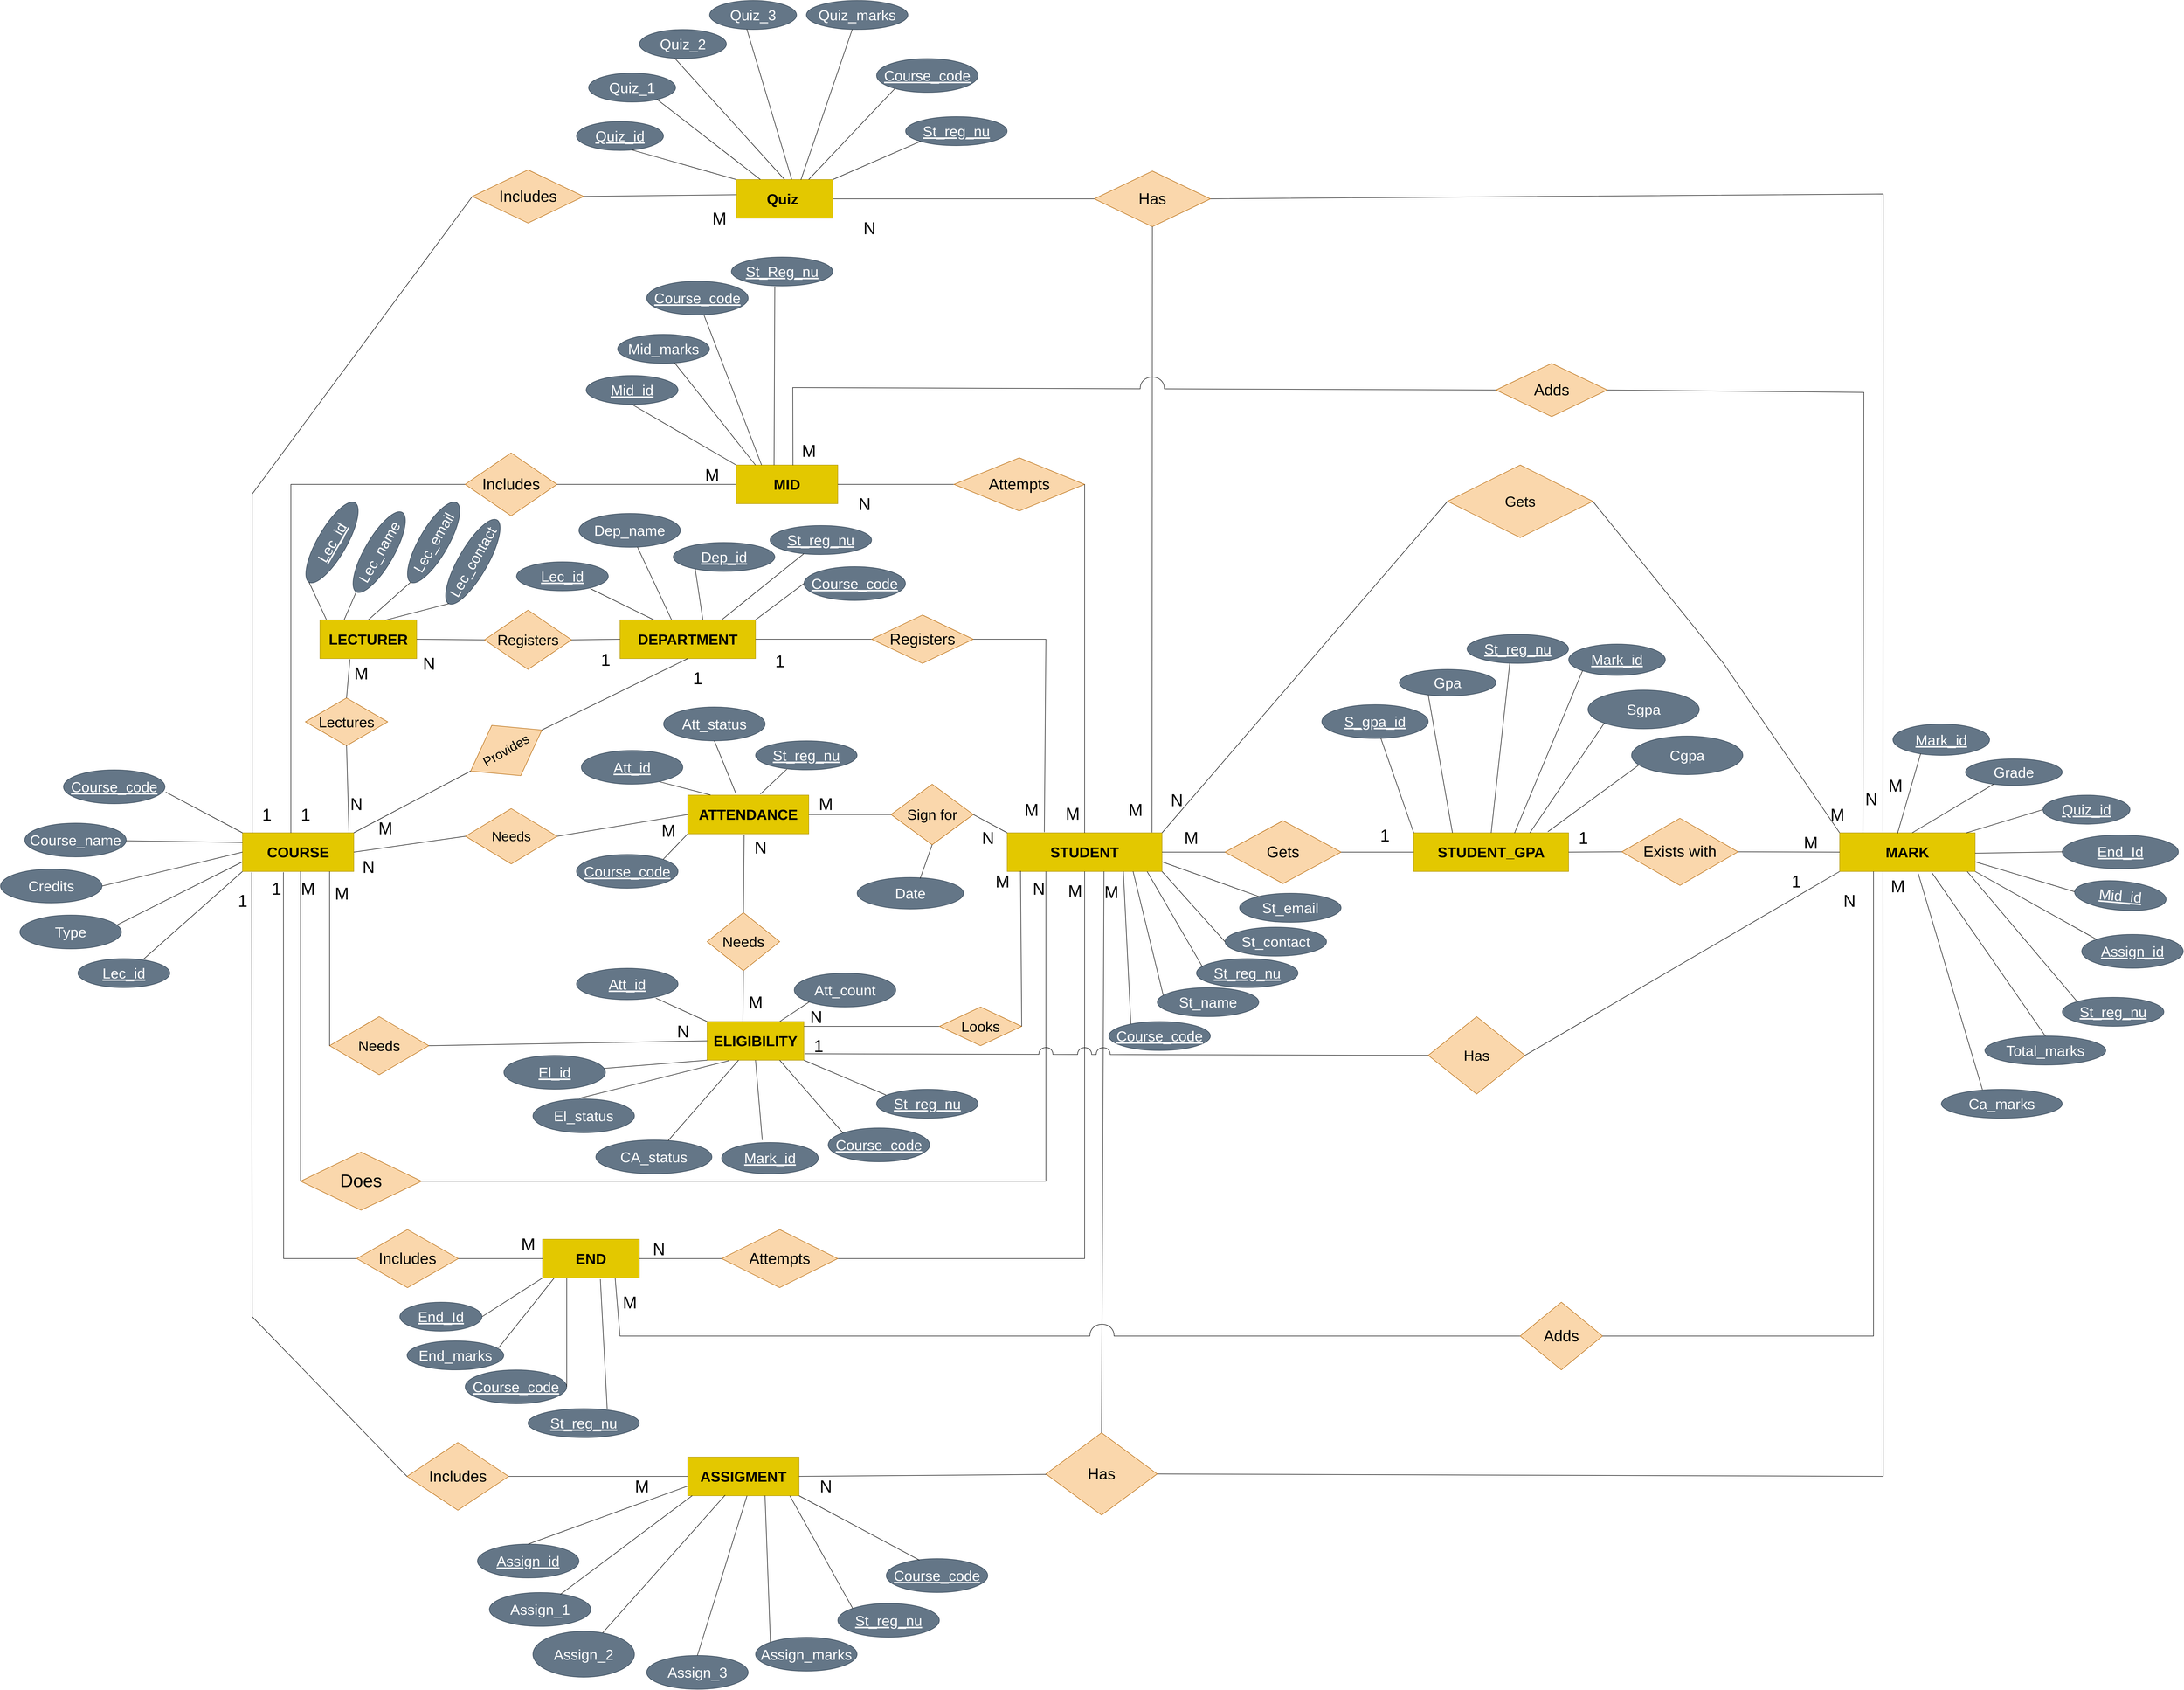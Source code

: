 <mxfile version="20.8.16" type="device"><diagram name="Page-1" id="If0NOd6aQxvWSWTyqWHU"><mxGraphModel dx="3427" dy="2123" grid="1" gridSize="10" guides="1" tooltips="1" connect="1" arrows="1" fold="1" page="1" pageScale="1" pageWidth="850" pageHeight="1100" math="0" shadow="0"><root><mxCell id="0"/><mxCell id="1" parent="0"/><mxCell id="Q-COcPBOMb5gjvR0hdUQ-344" value="&lt;font style=&quot;font-size: 30px;&quot;&gt;&lt;b&gt;ATTENDANCE&lt;/b&gt;&lt;/font&gt;" style="rounded=0;whiteSpace=wrap;html=1;fillColor=#e3c800;fontColor=#000000;strokeColor=#B09500;" parent="1" vertex="1"><mxGeometry x="260" y="562.2" width="250" height="80" as="geometry"/></mxCell><mxCell id="Q-COcPBOMb5gjvR0hdUQ-346" value="&lt;font style=&quot;font-size: 30px;&quot;&gt;&lt;b&gt;ELIGIBILITY&lt;/b&gt;&lt;/font&gt;" style="rounded=0;whiteSpace=wrap;html=1;fillColor=#e3c800;fontColor=#000000;strokeColor=#B09500;" parent="1" vertex="1"><mxGeometry x="300" y="1030" width="200" height="80" as="geometry"/></mxCell><mxCell id="Q-COcPBOMb5gjvR0hdUQ-348" value="&lt;font size=&quot;1&quot; style=&quot;&quot;&gt;&lt;b style=&quot;font-size: 30px;&quot;&gt;DEPARTMENT&lt;/b&gt;&lt;/font&gt;" style="rounded=0;whiteSpace=wrap;html=1;fillColor=#e3c800;fontColor=#000000;strokeColor=#B09500;" parent="1" vertex="1"><mxGeometry x="120" y="200" width="280" height="80" as="geometry"/></mxCell><mxCell id="Q-COcPBOMb5gjvR0hdUQ-349" value="&lt;font size=&quot;1&quot; style=&quot;&quot;&gt;&lt;b style=&quot;font-size: 30px;&quot;&gt;LECTURER&lt;/b&gt;&lt;/font&gt;" style="rounded=0;whiteSpace=wrap;html=1;fillColor=#e3c800;fontColor=#000000;strokeColor=#B09500;" parent="1" vertex="1"><mxGeometry x="-500" y="200" width="200" height="80" as="geometry"/></mxCell><mxCell id="Q-COcPBOMb5gjvR0hdUQ-350" value="&lt;font style=&quot;font-size: 30px;&quot;&gt;Needs&lt;/font&gt;" style="rhombus;whiteSpace=wrap;html=1;fontSize=20;fillColor=#fad7ac;strokeColor=#b46504;" parent="1" vertex="1"><mxGeometry x="300" y="805" width="150" height="120" as="geometry"/></mxCell><mxCell id="Q-COcPBOMb5gjvR0hdUQ-353" value="" style="endArrow=none;html=1;rounded=0;fontSize=20;jumpStyle=arc;jumpSize=88;entryX=0.5;entryY=1;entryDx=0;entryDy=0;exitX=0.37;exitY=-0.013;exitDx=0;exitDy=0;exitPerimeter=0;" parent="1" source="Q-COcPBOMb5gjvR0hdUQ-346" target="Q-COcPBOMb5gjvR0hdUQ-350" edge="1"><mxGeometry width="50" height="50" relative="1" as="geometry"><mxPoint x="130" y="470" as="sourcePoint"/><mxPoint x="180" y="420" as="targetPoint"/></mxGeometry></mxCell><mxCell id="Q-COcPBOMb5gjvR0hdUQ-354" value="&lt;font style=&quot;font-size: 30px;&quot;&gt;Registers&lt;/font&gt;" style="rhombus;whiteSpace=wrap;html=1;fontSize=20;rotation=0;fillColor=#fad7ac;strokeColor=#b46504;" parent="1" vertex="1"><mxGeometry x="-160" y="180" width="180" height="122.43" as="geometry"/></mxCell><mxCell id="Q-COcPBOMb5gjvR0hdUQ-355" value="" style="endArrow=none;html=1;rounded=0;fontSize=20;jumpStyle=arc;jumpSize=88;exitX=1;exitY=0.5;exitDx=0;exitDy=0;entryX=0;entryY=0.5;entryDx=0;entryDy=0;" parent="1" source="Q-COcPBOMb5gjvR0hdUQ-354" target="Q-COcPBOMb5gjvR0hdUQ-348" edge="1"><mxGeometry width="50" height="50" relative="1" as="geometry"><mxPoint x="130" y="470" as="sourcePoint"/><mxPoint x="180" y="420" as="targetPoint"/></mxGeometry></mxCell><mxCell id="Q-COcPBOMb5gjvR0hdUQ-356" value="" style="endArrow=none;html=1;rounded=0;fontSize=20;jumpStyle=arc;jumpSize=88;exitX=1;exitY=0.5;exitDx=0;exitDy=0;entryX=0;entryY=0.5;entryDx=0;entryDy=0;" parent="1" source="Q-COcPBOMb5gjvR0hdUQ-349" target="Q-COcPBOMb5gjvR0hdUQ-354" edge="1"><mxGeometry width="50" height="50" relative="1" as="geometry"><mxPoint x="130" y="470" as="sourcePoint"/><mxPoint x="180" y="420" as="targetPoint"/></mxGeometry></mxCell><mxCell id="Q-COcPBOMb5gjvR0hdUQ-357" value="&lt;font style=&quot;font-size: 30px;&quot;&gt;&lt;b&gt;COURSE&lt;/b&gt;&lt;/font&gt;" style="rounded=0;whiteSpace=wrap;html=1;fillColor=#e3c800;fontColor=#000000;strokeColor=#B09500;" parent="1" vertex="1"><mxGeometry x="-660" y="640" width="230" height="80" as="geometry"/></mxCell><mxCell id="Q-COcPBOMb5gjvR0hdUQ-358" value="&lt;font style=&quot;font-size: 30px;&quot;&gt;Lectures&lt;/font&gt;" style="rhombus;whiteSpace=wrap;html=1;fontSize=20;rotation=0;fillColor=#fad7ac;strokeColor=#b46504;" parent="1" vertex="1"><mxGeometry x="-530" y="361.37" width="170" height="98.63" as="geometry"/></mxCell><mxCell id="Q-COcPBOMb5gjvR0hdUQ-359" value="" style="endArrow=none;html=1;rounded=0;fontSize=20;jumpStyle=arc;jumpSize=88;exitX=0.5;exitY=1;exitDx=0;exitDy=0;entryX=0.957;entryY=0;entryDx=0;entryDy=0;entryPerimeter=0;" parent="1" source="Q-COcPBOMb5gjvR0hdUQ-358" target="Q-COcPBOMb5gjvR0hdUQ-357" edge="1"><mxGeometry width="50" height="50" relative="1" as="geometry"><mxPoint x="130" y="470" as="sourcePoint"/><mxPoint x="-460" y="630" as="targetPoint"/></mxGeometry></mxCell><mxCell id="Q-COcPBOMb5gjvR0hdUQ-361" value="&lt;font style=&quot;font-size: 28px;&quot;&gt;Needs&lt;br&gt;&lt;/font&gt;" style="rhombus;whiteSpace=wrap;html=1;fontSize=20;rotation=0;fillColor=#fad7ac;strokeColor=#b46504;" parent="1" vertex="1"><mxGeometry x="-199.32" y="590" width="189.32" height="114.4" as="geometry"/></mxCell><mxCell id="Q-COcPBOMb5gjvR0hdUQ-362" value="" style="endArrow=none;html=1;rounded=0;fontSize=20;jumpStyle=arc;jumpSize=88;exitX=1;exitY=0.5;exitDx=0;exitDy=0;entryX=0;entryY=0.5;entryDx=0;entryDy=0;" parent="1" source="Q-COcPBOMb5gjvR0hdUQ-361" target="Q-COcPBOMb5gjvR0hdUQ-344" edge="1"><mxGeometry width="50" height="50" relative="1" as="geometry"><mxPoint x="130" y="470" as="sourcePoint"/><mxPoint x="180" y="420" as="targetPoint"/></mxGeometry></mxCell><mxCell id="Q-COcPBOMb5gjvR0hdUQ-363" value="" style="endArrow=none;html=1;rounded=0;fontSize=20;jumpStyle=arc;jumpSize=88;exitX=0;exitY=0.5;exitDx=0;exitDy=0;entryX=1;entryY=0.5;entryDx=0;entryDy=0;" parent="1" source="Q-COcPBOMb5gjvR0hdUQ-361" target="Q-COcPBOMb5gjvR0hdUQ-357" edge="1"><mxGeometry width="50" height="50" relative="1" as="geometry"><mxPoint x="130" y="470" as="sourcePoint"/><mxPoint x="180" y="420" as="targetPoint"/></mxGeometry></mxCell><mxCell id="Q-COcPBOMb5gjvR0hdUQ-364" value="&lt;font style=&quot;font-size: 30px;&quot;&gt;Needs&lt;/font&gt;" style="rhombus;whiteSpace=wrap;html=1;fontSize=20;rotation=0;fillColor=#fad7ac;strokeColor=#b46504;" parent="1" vertex="1"><mxGeometry x="-480" y="1020" width="205" height="120" as="geometry"/></mxCell><mxCell id="Q-COcPBOMb5gjvR0hdUQ-365" value="" style="endArrow=none;html=1;rounded=0;fontSize=20;jumpStyle=arc;jumpSize=88;exitX=1;exitY=0.5;exitDx=0;exitDy=0;entryX=0;entryY=0.5;entryDx=0;entryDy=0;" parent="1" source="Q-COcPBOMb5gjvR0hdUQ-364" target="Q-COcPBOMb5gjvR0hdUQ-346" edge="1"><mxGeometry width="50" height="50" relative="1" as="geometry"><mxPoint x="130" y="620" as="sourcePoint"/><mxPoint x="180" y="570" as="targetPoint"/><Array as="points"/></mxGeometry></mxCell><mxCell id="Q-COcPBOMb5gjvR0hdUQ-366" value="" style="endArrow=none;html=1;rounded=0;fontSize=20;jumpStyle=arc;jumpSize=88;exitX=0;exitY=0.5;exitDx=0;exitDy=0;" parent="1" source="Q-COcPBOMb5gjvR0hdUQ-364" edge="1"><mxGeometry width="50" height="50" relative="1" as="geometry"><mxPoint x="130" y="620" as="sourcePoint"/><mxPoint x="-480" y="720" as="targetPoint"/></mxGeometry></mxCell><mxCell id="Q-COcPBOMb5gjvR0hdUQ-367" value="&lt;font style=&quot;font-size: 27px;&quot;&gt;Provides&lt;/font&gt;" style="rhombus;whiteSpace=wrap;html=1;fontSize=20;rotation=-30;fillColor=#fad7ac;strokeColor=#b46504;" parent="1" vertex="1"><mxGeometry x="-200" y="410" width="170" height="120" as="geometry"/></mxCell><mxCell id="Q-COcPBOMb5gjvR0hdUQ-368" value="" style="endArrow=none;html=1;rounded=0;fontSize=20;jumpStyle=arc;jumpSize=88;entryX=0.5;entryY=1;entryDx=0;entryDy=0;exitX=1;exitY=0.5;exitDx=0;exitDy=0;" parent="1" source="Q-COcPBOMb5gjvR0hdUQ-367" target="Q-COcPBOMb5gjvR0hdUQ-348" edge="1"><mxGeometry width="50" height="50" relative="1" as="geometry"><mxPoint x="-50" y="580" as="sourcePoint"/><mxPoint y="530" as="targetPoint"/></mxGeometry></mxCell><mxCell id="Q-COcPBOMb5gjvR0hdUQ-369" value="" style="endArrow=none;html=1;rounded=0;fontSize=20;jumpStyle=arc;jumpSize=88;entryX=0;entryY=0.5;entryDx=0;entryDy=0;exitX=1;exitY=0;exitDx=0;exitDy=0;" parent="1" source="Q-COcPBOMb5gjvR0hdUQ-357" target="Q-COcPBOMb5gjvR0hdUQ-367" edge="1"><mxGeometry width="50" height="50" relative="1" as="geometry"><mxPoint x="-50" y="580" as="sourcePoint"/><mxPoint y="530" as="targetPoint"/></mxGeometry></mxCell><mxCell id="Q-COcPBOMb5gjvR0hdUQ-370" value="&lt;font style=&quot;font-size: 30px;&quot;&gt;&lt;b&gt;STUDENT&lt;/b&gt;&lt;/font&gt;" style="rounded=0;whiteSpace=wrap;html=1;fillColor=#e3c800;fontColor=#000000;strokeColor=#B09500;" parent="1" vertex="1"><mxGeometry x="920" y="640" width="320" height="80" as="geometry"/></mxCell><mxCell id="Q-COcPBOMb5gjvR0hdUQ-371" value="&lt;font style=&quot;font-size: 30px;&quot;&gt;Sign for&lt;/font&gt;" style="rhombus;whiteSpace=wrap;html=1;fontSize=20;rotation=0;fillColor=#fad7ac;strokeColor=#b46504;" parent="1" vertex="1"><mxGeometry x="680" y="539.7" width="170" height="125" as="geometry"/></mxCell><mxCell id="Q-COcPBOMb5gjvR0hdUQ-373" value="" style="endArrow=none;html=1;rounded=0;fontSize=20;jumpStyle=arc;jumpSize=88;entryX=0;entryY=0.5;entryDx=0;entryDy=0;" parent="1" target="Q-COcPBOMb5gjvR0hdUQ-442" edge="1"><mxGeometry width="50" height="50" relative="1" as="geometry"><mxPoint x="500" y="1040" as="sourcePoint"/><mxPoint x="700" y="850" as="targetPoint"/></mxGeometry></mxCell><mxCell id="Q-COcPBOMb5gjvR0hdUQ-374" value="" style="endArrow=none;html=1;rounded=0;fontSize=20;jumpStyle=arc;jumpSize=88;entryX=1;entryY=0.5;entryDx=0;entryDy=0;exitX=0;exitY=0.5;exitDx=0;exitDy=0;" parent="1" source="Q-COcPBOMb5gjvR0hdUQ-371" target="Q-COcPBOMb5gjvR0hdUQ-344" edge="1"><mxGeometry width="50" height="50" relative="1" as="geometry"><mxPoint x="130" y="640" as="sourcePoint"/><mxPoint x="180" y="590" as="targetPoint"/></mxGeometry></mxCell><mxCell id="Q-COcPBOMb5gjvR0hdUQ-376" value="" style="endArrow=none;html=1;rounded=0;fontSize=20;jumpStyle=arc;jumpSize=88;entryX=1;entryY=0.5;entryDx=0;entryDy=0;exitX=0;exitY=0;exitDx=0;exitDy=0;" parent="1" source="Q-COcPBOMb5gjvR0hdUQ-370" target="Q-COcPBOMb5gjvR0hdUQ-371" edge="1"><mxGeometry width="50" height="50" relative="1" as="geometry"><mxPoint x="540" y="720" as="sourcePoint"/><mxPoint x="590" y="670" as="targetPoint"/></mxGeometry></mxCell><mxCell id="Q-COcPBOMb5gjvR0hdUQ-378" value="&lt;font style=&quot;font-size: 37px;&quot;&gt;Does&lt;/font&gt;" style="rhombus;whiteSpace=wrap;html=1;fontSize=20;fillColor=#fad7ac;strokeColor=#b46504;" parent="1" vertex="1"><mxGeometry x="-540" y="1300" width="250" height="120" as="geometry"/></mxCell><mxCell id="Q-COcPBOMb5gjvR0hdUQ-380" value="" style="endArrow=none;html=1;rounded=0;fontSize=20;jumpStyle=arc;jumpSize=88;exitX=1;exitY=0.5;exitDx=0;exitDy=0;entryX=0.25;entryY=1;entryDx=0;entryDy=0;" parent="1" source="Q-COcPBOMb5gjvR0hdUQ-378" target="Q-COcPBOMb5gjvR0hdUQ-370" edge="1"><mxGeometry width="50" height="50" relative="1" as="geometry"><mxPoint x="220" y="570" as="sourcePoint"/><mxPoint x="270" y="520" as="targetPoint"/><Array as="points"><mxPoint x="1000" y="1360"/></Array></mxGeometry></mxCell><mxCell id="Q-COcPBOMb5gjvR0hdUQ-383" value="&lt;font style=&quot;font-size: 30px;&quot;&gt;&lt;b&gt;ASSIGMENT&lt;/b&gt;&lt;/font&gt;" style="rounded=0;whiteSpace=wrap;html=1;fillColor=#e3c800;fontColor=#000000;strokeColor=#B09500;" parent="1" vertex="1"><mxGeometry x="260" y="1930" width="230" height="80" as="geometry"/></mxCell><mxCell id="Q-COcPBOMb5gjvR0hdUQ-384" value="Includes" style="rhombus;whiteSpace=wrap;html=1;fontSize=32;fillColor=#fad7ac;strokeColor=#b46504;" parent="1" vertex="1"><mxGeometry x="-320" y="1900" width="210" height="140" as="geometry"/></mxCell><mxCell id="Q-COcPBOMb5gjvR0hdUQ-385" value="" style="endArrow=none;html=1;rounded=0;fontSize=32;jumpStyle=arc;jumpSize=88;entryX=0;entryY=0.5;entryDx=0;entryDy=0;exitX=0.083;exitY=1.02;exitDx=0;exitDy=0;exitPerimeter=0;" parent="1" source="Q-COcPBOMb5gjvR0hdUQ-357" target="Q-COcPBOMb5gjvR0hdUQ-384" edge="1"><mxGeometry width="50" height="50" relative="1" as="geometry"><mxPoint x="-640" y="730" as="sourcePoint"/><mxPoint x="-529" y="1480" as="targetPoint"/><Array as="points"><mxPoint x="-640" y="1640"/></Array></mxGeometry></mxCell><mxCell id="Q-COcPBOMb5gjvR0hdUQ-386" value="" style="endArrow=none;html=1;rounded=0;fontSize=32;jumpStyle=arc;jumpSize=88;exitX=1;exitY=0.5;exitDx=0;exitDy=0;entryX=0;entryY=0.5;entryDx=0;entryDy=0;" parent="1" source="Q-COcPBOMb5gjvR0hdUQ-384" target="Q-COcPBOMb5gjvR0hdUQ-383" edge="1"><mxGeometry width="50" height="50" relative="1" as="geometry"><mxPoint x="-190" y="1180" as="sourcePoint"/><mxPoint x="-140" y="1130" as="targetPoint"/></mxGeometry></mxCell><mxCell id="Q-COcPBOMb5gjvR0hdUQ-387" value="" style="endArrow=none;html=1;rounded=0;fontSize=32;jumpStyle=arc;jumpSize=88;exitX=1;exitY=0.5;exitDx=0;exitDy=0;" parent="1" source="Q-COcPBOMb5gjvR0hdUQ-383" target="Q-COcPBOMb5gjvR0hdUQ-388" edge="1"><mxGeometry width="50" height="50" relative="1" as="geometry"><mxPoint x="100" y="1010" as="sourcePoint"/><mxPoint x="1120" y="1580" as="targetPoint"/><Array as="points"/></mxGeometry></mxCell><mxCell id="Q-COcPBOMb5gjvR0hdUQ-388" value="Has" style="rhombus;whiteSpace=wrap;html=1;fontSize=32;fillColor=#fad7ac;strokeColor=#b46504;" parent="1" vertex="1"><mxGeometry x="1000" y="1880" width="230" height="170" as="geometry"/></mxCell><mxCell id="Q-COcPBOMb5gjvR0hdUQ-390" value="" style="endArrow=none;html=1;rounded=0;fontSize=32;jumpStyle=arc;jumpSize=88;exitX=0.5;exitY=0;exitDx=0;exitDy=0;entryX=0.625;entryY=1;entryDx=0;entryDy=0;entryPerimeter=0;" parent="1" source="Q-COcPBOMb5gjvR0hdUQ-388" target="Q-COcPBOMb5gjvR0hdUQ-370" edge="1"><mxGeometry width="50" height="50" relative="1" as="geometry"><mxPoint x="510" y="1250" as="sourcePoint"/><mxPoint x="1110" y="730" as="targetPoint"/></mxGeometry></mxCell><mxCell id="Q-COcPBOMb5gjvR0hdUQ-391" value="&lt;font style=&quot;font-size: 30px;&quot;&gt;&lt;b&gt;END&lt;/b&gt;&lt;/font&gt;" style="rounded=0;whiteSpace=wrap;html=1;fillColor=#e3c800;fontColor=#000000;strokeColor=#B09500;" parent="1" vertex="1"><mxGeometry x="-40" y="1480" width="200" height="80" as="geometry"/></mxCell><mxCell id="Q-COcPBOMb5gjvR0hdUQ-394" value="" style="endArrow=none;html=1;rounded=0;fontSize=32;jumpStyle=arc;jumpSize=88;exitX=0.368;exitY=1.018;exitDx=0;exitDy=0;exitPerimeter=0;entryX=0;entryY=0.5;entryDx=0;entryDy=0;" parent="1" source="Q-COcPBOMb5gjvR0hdUQ-357" target="Q-COcPBOMb5gjvR0hdUQ-393" edge="1"><mxGeometry width="50" height="50" relative="1" as="geometry"><mxPoint x="-569.23" y="720" as="sourcePoint"/><mxPoint x="-40" y="1520" as="targetPoint"/><Array as="points"><mxPoint x="-575" y="1520"/></Array></mxGeometry></mxCell><mxCell id="Q-COcPBOMb5gjvR0hdUQ-393" value="Includes" style="rhombus;whiteSpace=wrap;html=1;fontSize=32;fillColor=#fad7ac;strokeColor=#b46504;" parent="1" vertex="1"><mxGeometry x="-423.97" y="1460" width="210" height="120" as="geometry"/></mxCell><mxCell id="Q-COcPBOMb5gjvR0hdUQ-395" value="" style="endArrow=none;html=1;rounded=0;fontSize=32;jumpStyle=arc;jumpSize=88;exitX=1;exitY=0.5;exitDx=0;exitDy=0;entryX=0;entryY=0.5;entryDx=0;entryDy=0;" parent="1" source="Q-COcPBOMb5gjvR0hdUQ-393" target="Q-COcPBOMb5gjvR0hdUQ-391" edge="1"><mxGeometry width="50" height="50" relative="1" as="geometry"><mxPoint x="-20" y="1300" as="sourcePoint"/><mxPoint x="30" y="1250" as="targetPoint"/></mxGeometry></mxCell><mxCell id="Q-COcPBOMb5gjvR0hdUQ-396" value="" style="endArrow=none;html=1;rounded=0;fontSize=32;jumpStyle=arc;jumpSize=88;exitX=1;exitY=0.5;exitDx=0;exitDy=0;entryX=0.5;entryY=1;entryDx=0;entryDy=0;" parent="1" source="Q-COcPBOMb5gjvR0hdUQ-398" target="Q-COcPBOMb5gjvR0hdUQ-370" edge="1"><mxGeometry width="50" height="50" relative="1" as="geometry"><mxPoint x="490" y="1520" as="sourcePoint"/><mxPoint x="1080" y="730" as="targetPoint"/><Array as="points"><mxPoint x="1080" y="1520"/></Array></mxGeometry></mxCell><mxCell id="Q-COcPBOMb5gjvR0hdUQ-398" value="Attempts" style="rhombus;whiteSpace=wrap;html=1;fontSize=32;fillColor=#fad7ac;strokeColor=#b46504;" parent="1" vertex="1"><mxGeometry x="330" y="1460" width="240" height="120" as="geometry"/></mxCell><mxCell id="Q-COcPBOMb5gjvR0hdUQ-399" value="" style="endArrow=none;html=1;rounded=0;fontSize=32;jumpStyle=arc;jumpSize=88;exitX=1;exitY=0.5;exitDx=0;exitDy=0;entryX=0;entryY=0.5;entryDx=0;entryDy=0;" parent="1" source="Q-COcPBOMb5gjvR0hdUQ-391" target="Q-COcPBOMb5gjvR0hdUQ-398" edge="1"><mxGeometry width="50" height="50" relative="1" as="geometry"><mxPoint x="370" y="1410" as="sourcePoint"/><mxPoint x="420" y="1360" as="targetPoint"/></mxGeometry></mxCell><mxCell id="Q-COcPBOMb5gjvR0hdUQ-400" value="&lt;font style=&quot;font-size: 30px;&quot;&gt;&lt;b&gt;MID&lt;/b&gt;&lt;/font&gt;" style="rounded=0;whiteSpace=wrap;html=1;fillColor=#e3c800;fontColor=#000000;strokeColor=#B09500;" parent="1" vertex="1"><mxGeometry x="360" y="-120" width="210" height="80" as="geometry"/></mxCell><mxCell id="Q-COcPBOMb5gjvR0hdUQ-401" value="" style="endArrow=none;html=1;rounded=0;fontSize=32;jumpStyle=arc;jumpSize=88;" parent="1" target="Q-COcPBOMb5gjvR0hdUQ-402" edge="1"><mxGeometry width="50" height="50" relative="1" as="geometry"><mxPoint x="-560" y="640" as="sourcePoint"/><mxPoint x="-290" y="-360" as="targetPoint"/><Array as="points"><mxPoint x="-560" y="-80"/></Array></mxGeometry></mxCell><mxCell id="Q-COcPBOMb5gjvR0hdUQ-402" value="Includes" style="rhombus;whiteSpace=wrap;html=1;fontSize=32;fillColor=#fad7ac;strokeColor=#b46504;" parent="1" vertex="1"><mxGeometry x="-200" y="-145" width="190" height="130" as="geometry"/></mxCell><mxCell id="Q-COcPBOMb5gjvR0hdUQ-403" value="" style="endArrow=none;html=1;rounded=0;fontSize=32;jumpStyle=arc;jumpSize=88;exitX=1;exitY=0.5;exitDx=0;exitDy=0;entryX=0;entryY=0.5;entryDx=0;entryDy=0;" parent="1" source="Q-COcPBOMb5gjvR0hdUQ-402" target="Q-COcPBOMb5gjvR0hdUQ-400" edge="1"><mxGeometry width="50" height="50" relative="1" as="geometry"><mxPoint x="-130" y="-190" as="sourcePoint"/><mxPoint x="-80" y="-240" as="targetPoint"/></mxGeometry></mxCell><mxCell id="Q-COcPBOMb5gjvR0hdUQ-406" value="&lt;font style=&quot;font-size: 30px;&quot;&gt;&lt;b&gt;Quiz&amp;nbsp;&lt;/b&gt;&lt;/font&gt;" style="rounded=0;whiteSpace=wrap;html=1;fillColor=#e3c800;fontColor=#000000;strokeColor=#B09500;" parent="1" vertex="1"><mxGeometry x="360" y="-710" width="200" height="80" as="geometry"/></mxCell><mxCell id="Q-COcPBOMb5gjvR0hdUQ-407" value="" style="endArrow=none;html=1;rounded=0;fontSize=32;jumpStyle=arc;jumpSize=88;entryX=0;entryY=0.5;entryDx=0;entryDy=0;" parent="1" target="Q-COcPBOMb5gjvR0hdUQ-408" edge="1"><mxGeometry width="50" height="50" relative="1" as="geometry"><mxPoint x="-640" y="640" as="sourcePoint"/><mxPoint x="-190" y="-680" as="targetPoint"/><Array as="points"><mxPoint x="-640" y="-60"/></Array></mxGeometry></mxCell><mxCell id="Q-COcPBOMb5gjvR0hdUQ-408" value="Includes" style="rhombus;whiteSpace=wrap;html=1;fontSize=32;fillColor=#fad7ac;strokeColor=#b46504;" parent="1" vertex="1"><mxGeometry x="-185" y="-730" width="230" height="110" as="geometry"/></mxCell><mxCell id="Q-COcPBOMb5gjvR0hdUQ-410" value="" style="endArrow=none;html=1;rounded=0;fontSize=32;jumpStyle=arc;jumpSize=88;exitX=1;exitY=0.5;exitDx=0;exitDy=0;entryX=0.005;entryY=0.394;entryDx=0;entryDy=0;entryPerimeter=0;" parent="1" source="Q-COcPBOMb5gjvR0hdUQ-408" target="Q-COcPBOMb5gjvR0hdUQ-406" edge="1"><mxGeometry width="50" height="50" relative="1" as="geometry"><mxPoint x="70" y="-60" as="sourcePoint"/><mxPoint x="120" y="-110" as="targetPoint"/></mxGeometry></mxCell><mxCell id="Q-COcPBOMb5gjvR0hdUQ-412" value="" style="endArrow=none;html=1;rounded=0;fontSize=32;jumpStyle=arc;jumpSize=88;entryX=0;entryY=0.5;entryDx=0;entryDy=0;" parent="1" source="Q-COcPBOMb5gjvR0hdUQ-348" target="Q-COcPBOMb5gjvR0hdUQ-413" edge="1"><mxGeometry width="50" height="50" relative="1" as="geometry"><mxPoint x="710" y="820" as="sourcePoint"/><mxPoint x="640" y="260" as="targetPoint"/></mxGeometry></mxCell><mxCell id="Q-COcPBOMb5gjvR0hdUQ-413" value="Registers" style="rhombus;whiteSpace=wrap;html=1;fontSize=32;fillColor=#fad7ac;strokeColor=#b46504;" parent="1" vertex="1"><mxGeometry x="640" y="190" width="210" height="100" as="geometry"/></mxCell><mxCell id="Q-COcPBOMb5gjvR0hdUQ-415" value="" style="endArrow=none;html=1;rounded=0;fontSize=32;jumpStyle=arc;jumpSize=88;entryX=1;entryY=0.5;entryDx=0;entryDy=0;exitX=0.24;exitY=-0.018;exitDx=0;exitDy=0;exitPerimeter=0;" parent="1" source="Q-COcPBOMb5gjvR0hdUQ-370" target="Q-COcPBOMb5gjvR0hdUQ-413" edge="1"><mxGeometry width="50" height="50" relative="1" as="geometry"><mxPoint x="700" y="510" as="sourcePoint"/><mxPoint x="750" y="460" as="targetPoint"/><Array as="points"><mxPoint x="1000" y="240"/></Array></mxGeometry></mxCell><mxCell id="Q-COcPBOMb5gjvR0hdUQ-416" value="&lt;font style=&quot;font-size: 30px;&quot;&gt;&lt;b&gt;STUDENT_GPA&lt;/b&gt;&lt;/font&gt;" style="rounded=0;whiteSpace=wrap;html=1;fillColor=#e3c800;fontColor=#000000;strokeColor=#B09500;" parent="1" vertex="1"><mxGeometry x="1760" y="640" width="320" height="80" as="geometry"/></mxCell><mxCell id="Q-COcPBOMb5gjvR0hdUQ-417" value="Gets" style="rhombus;whiteSpace=wrap;html=1;fontSize=32;fillColor=#fad7ac;strokeColor=#b46504;" parent="1" vertex="1"><mxGeometry x="1370" y="615" width="240" height="130" as="geometry"/></mxCell><mxCell id="Q-COcPBOMb5gjvR0hdUQ-418" value="" style="endArrow=none;html=1;rounded=0;fontSize=32;jumpStyle=arc;jumpSize=88;entryX=1;entryY=0.5;entryDx=0;entryDy=0;exitX=0;exitY=0.5;exitDx=0;exitDy=0;" parent="1" source="Q-COcPBOMb5gjvR0hdUQ-417" target="Q-COcPBOMb5gjvR0hdUQ-370" edge="1"><mxGeometry width="50" height="50" relative="1" as="geometry"><mxPoint x="580" y="670" as="sourcePoint"/><mxPoint x="630" y="620" as="targetPoint"/></mxGeometry></mxCell><mxCell id="Q-COcPBOMb5gjvR0hdUQ-419" value="" style="endArrow=none;html=1;rounded=0;fontSize=32;jumpStyle=arc;jumpSize=88;entryX=1;entryY=0.5;entryDx=0;entryDy=0;exitX=0;exitY=0.5;exitDx=0;exitDy=0;" parent="1" source="Q-COcPBOMb5gjvR0hdUQ-416" target="Q-COcPBOMb5gjvR0hdUQ-417" edge="1"><mxGeometry width="50" height="50" relative="1" as="geometry"><mxPoint x="410" y="670" as="sourcePoint"/><mxPoint x="460" y="620" as="targetPoint"/></mxGeometry></mxCell><mxCell id="Q-COcPBOMb5gjvR0hdUQ-420" value="" style="endArrow=none;html=1;rounded=0;fontSize=32;jumpStyle=arc;jumpSize=88;entryX=1;entryY=0.5;entryDx=0;entryDy=0;" parent="1" source="Q-COcPBOMb5gjvR0hdUQ-421" target="Q-COcPBOMb5gjvR0hdUQ-400" edge="1"><mxGeometry width="50" height="50" relative="1" as="geometry"><mxPoint x="1050" y="-70" as="sourcePoint"/><mxPoint x="1250" y="410" as="targetPoint"/></mxGeometry></mxCell><mxCell id="Q-COcPBOMb5gjvR0hdUQ-421" value="Attempts" style="rhombus;whiteSpace=wrap;html=1;fontSize=32;fillColor=#fad7ac;strokeColor=#b46504;" parent="1" vertex="1"><mxGeometry x="810" y="-135" width="270" height="110" as="geometry"/></mxCell><mxCell id="Q-COcPBOMb5gjvR0hdUQ-422" value="" style="endArrow=none;html=1;rounded=0;fontSize=32;jumpStyle=arc;jumpSize=88;exitX=1;exitY=0.5;exitDx=0;exitDy=0;entryX=0.5;entryY=0;entryDx=0;entryDy=0;" parent="1" source="Q-COcPBOMb5gjvR0hdUQ-421" target="Q-COcPBOMb5gjvR0hdUQ-370" edge="1"><mxGeometry width="50" height="50" relative="1" as="geometry"><mxPoint x="1080" y="-50" as="sourcePoint"/><mxPoint x="1040" y="620" as="targetPoint"/></mxGeometry></mxCell><mxCell id="Q-COcPBOMb5gjvR0hdUQ-423" value="Has" style="rhombus;whiteSpace=wrap;html=1;fontSize=32;fillColor=#fad7ac;strokeColor=#b46504;" parent="1" vertex="1"><mxGeometry x="1100" y="-727.5" width="240" height="115" as="geometry"/></mxCell><mxCell id="Q-COcPBOMb5gjvR0hdUQ-424" value="" style="endArrow=none;html=1;rounded=0;fontSize=32;jumpStyle=arc;jumpSize=88;entryX=0.5;entryY=1;entryDx=0;entryDy=0;exitX=0.935;exitY=-0.01;exitDx=0;exitDy=0;exitPerimeter=0;" parent="1" source="Q-COcPBOMb5gjvR0hdUQ-370" target="Q-COcPBOMb5gjvR0hdUQ-423" edge="1"><mxGeometry width="50" height="50" relative="1" as="geometry"><mxPoint x="1220" y="630" as="sourcePoint"/><mxPoint x="1120" y="-620" as="targetPoint"/></mxGeometry></mxCell><mxCell id="Q-COcPBOMb5gjvR0hdUQ-425" value="" style="endArrow=none;html=1;rounded=0;fontSize=32;jumpStyle=arc;jumpSize=88;entryX=0;entryY=0.5;entryDx=0;entryDy=0;exitX=1;exitY=0.5;exitDx=0;exitDy=0;" parent="1" source="Q-COcPBOMb5gjvR0hdUQ-406" target="Q-COcPBOMb5gjvR0hdUQ-423" edge="1"><mxGeometry width="50" height="50" relative="1" as="geometry"><mxPoint x="830" y="-500" as="sourcePoint"/><mxPoint x="880" y="-550" as="targetPoint"/></mxGeometry></mxCell><mxCell id="Q-COcPBOMb5gjvR0hdUQ-426" value="" style="endArrow=none;html=1;rounded=0;fontSize=32;jumpStyle=arc;jumpSize=50;exitX=0.75;exitY=1;exitDx=0;exitDy=0;entryX=0;entryY=0.5;entryDx=0;entryDy=0;" parent="1" source="Q-COcPBOMb5gjvR0hdUQ-391" target="Q-COcPBOMb5gjvR0hdUQ-433" edge="1"><mxGeometry width="50" height="50" relative="1" as="geometry"><mxPoint x="1060" y="1280" as="sourcePoint"/><mxPoint x="2330" y="1820" as="targetPoint"/><Array as="points"><mxPoint x="120" y="1680"/><mxPoint x="1620" y="1680"/></Array></mxGeometry></mxCell><mxCell id="Q-COcPBOMb5gjvR0hdUQ-427" value="" style="endArrow=none;html=1;rounded=0;fontSize=32;jumpStyle=arc;jumpSize=50;exitX=0.559;exitY=0.004;exitDx=0;exitDy=0;exitPerimeter=0;entryX=0;entryY=0.5;entryDx=0;entryDy=0;" parent="1" source="Q-COcPBOMb5gjvR0hdUQ-400" target="Q-COcPBOMb5gjvR0hdUQ-437" edge="1"><mxGeometry width="50" height="50" relative="1" as="geometry"><mxPoint x="1060" y="280" as="sourcePoint"/><mxPoint x="1700" y="-280" as="targetPoint"/><Array as="points"><mxPoint x="477" y="-280"/></Array></mxGeometry></mxCell><mxCell id="Q-COcPBOMb5gjvR0hdUQ-428" value="&lt;font style=&quot;font-size: 30px;&quot;&gt;&lt;b&gt;MARK&lt;/b&gt;&lt;/font&gt;" style="rounded=0;whiteSpace=wrap;html=1;fillColor=#e3c800;fontColor=#000000;strokeColor=#B09500;" parent="1" vertex="1"><mxGeometry x="2640" y="640" width="280" height="80" as="geometry"/></mxCell><mxCell id="Q-COcPBOMb5gjvR0hdUQ-429" value="Exists with" style="rhombus;whiteSpace=wrap;html=1;fontSize=32;fillColor=#fad7ac;strokeColor=#b46504;" parent="1" vertex="1"><mxGeometry x="2190" y="610" width="240" height="138.8" as="geometry"/></mxCell><mxCell id="Q-COcPBOMb5gjvR0hdUQ-430" value="" style="endArrow=none;html=1;rounded=0;fontSize=32;jumpStyle=arc;jumpSize=88;entryX=1;entryY=0.5;entryDx=0;entryDy=0;exitX=0;exitY=0.5;exitDx=0;exitDy=0;" parent="1" source="Q-COcPBOMb5gjvR0hdUQ-429" target="Q-COcPBOMb5gjvR0hdUQ-416" edge="1"><mxGeometry width="50" height="50" relative="1" as="geometry"><mxPoint x="1350" y="980" as="sourcePoint"/><mxPoint x="1400" y="930" as="targetPoint"/></mxGeometry></mxCell><mxCell id="Q-COcPBOMb5gjvR0hdUQ-431" value="" style="endArrow=none;html=1;rounded=0;fontSize=32;jumpStyle=arc;jumpSize=88;entryX=1;entryY=0.5;entryDx=0;entryDy=0;exitX=0;exitY=0.5;exitDx=0;exitDy=0;" parent="1" source="Q-COcPBOMb5gjvR0hdUQ-428" target="Q-COcPBOMb5gjvR0hdUQ-429" edge="1"><mxGeometry width="50" height="50" relative="1" as="geometry"><mxPoint x="1640" y="990" as="sourcePoint"/><mxPoint x="1690" y="940" as="targetPoint"/></mxGeometry></mxCell><mxCell id="Q-COcPBOMb5gjvR0hdUQ-432" value="" style="endArrow=none;html=1;rounded=0;fontSize=32;jumpStyle=arc;jumpSize=88;exitX=1;exitY=0.5;exitDx=0;exitDy=0;entryX=0.32;entryY=1.003;entryDx=0;entryDy=0;entryPerimeter=0;" parent="1" source="Q-COcPBOMb5gjvR0hdUQ-388" target="Q-COcPBOMb5gjvR0hdUQ-428" edge="1"><mxGeometry width="50" height="50" relative="1" as="geometry"><mxPoint x="2070" y="1530" as="sourcePoint"/><mxPoint x="2730" y="730" as="targetPoint"/><Array as="points"><mxPoint x="2730" y="1970"/></Array></mxGeometry></mxCell><mxCell id="Q-COcPBOMb5gjvR0hdUQ-433" value="Adds" style="rhombus;whiteSpace=wrap;html=1;fontSize=32;fillColor=#fad7ac;strokeColor=#b46504;" parent="1" vertex="1"><mxGeometry x="1980" y="1610" width="170" height="140" as="geometry"/></mxCell><mxCell id="Q-COcPBOMb5gjvR0hdUQ-436" value="" style="endArrow=none;html=1;rounded=0;fontSize=32;jumpStyle=arc;jumpSize=88;exitX=1;exitY=0.5;exitDx=0;exitDy=0;entryX=0.25;entryY=1;entryDx=0;entryDy=0;" parent="1" source="Q-COcPBOMb5gjvR0hdUQ-433" target="Q-COcPBOMb5gjvR0hdUQ-428" edge="1"><mxGeometry width="50" height="50" relative="1" as="geometry"><mxPoint x="1840" y="1420" as="sourcePoint"/><mxPoint x="1890" y="1370" as="targetPoint"/><Array as="points"><mxPoint x="2710" y="1680"/></Array></mxGeometry></mxCell><mxCell id="Q-COcPBOMb5gjvR0hdUQ-437" value="Adds" style="rhombus;whiteSpace=wrap;html=1;fontSize=32;fillColor=#fad7ac;strokeColor=#b46504;" parent="1" vertex="1"><mxGeometry x="1930" y="-330" width="230" height="110" as="geometry"/></mxCell><mxCell id="Q-COcPBOMb5gjvR0hdUQ-438" value="" style="endArrow=none;html=1;rounded=0;fontSize=32;jumpStyle=arc;jumpSize=88;entryX=1;entryY=0.5;entryDx=0;entryDy=0;exitX=0.172;exitY=-0.001;exitDx=0;exitDy=0;exitPerimeter=0;" parent="1" source="Q-COcPBOMb5gjvR0hdUQ-428" target="Q-COcPBOMb5gjvR0hdUQ-437" edge="1"><mxGeometry width="50" height="50" relative="1" as="geometry"><mxPoint x="2690" y="630" as="sourcePoint"/><mxPoint x="1620" y="150" as="targetPoint"/><Array as="points"><mxPoint x="2690" y="-270"/></Array></mxGeometry></mxCell><mxCell id="Q-COcPBOMb5gjvR0hdUQ-439" value="" style="endArrow=none;html=1;rounded=0;fontSize=32;jumpStyle=arc;jumpSize=88;entryX=1;entryY=0.5;entryDx=0;entryDy=0;exitX=0.32;exitY=-0.018;exitDx=0;exitDy=0;exitPerimeter=0;" parent="1" source="Q-COcPBOMb5gjvR0hdUQ-428" target="Q-COcPBOMb5gjvR0hdUQ-423" edge="1"><mxGeometry width="50" height="50" relative="1" as="geometry"><mxPoint x="2740" y="630" as="sourcePoint"/><mxPoint x="1320" y="-510" as="targetPoint"/><Array as="points"><mxPoint x="2730" y="-680"/></Array></mxGeometry></mxCell><mxCell id="Q-COcPBOMb5gjvR0hdUQ-442" value="Looks" style="rhombus;whiteSpace=wrap;html=1;fontSize=30;fillColor=#fad7ac;strokeColor=#b46504;rotation=0;" parent="1" vertex="1"><mxGeometry x="780" y="1000" width="170" height="80" as="geometry"/></mxCell><mxCell id="Q-COcPBOMb5gjvR0hdUQ-447" value="" style="endArrow=none;html=1;rounded=0;fontSize=30;jumpStyle=arc;jumpSize=88;exitX=1;exitY=0.5;exitDx=0;exitDy=0;entryX=0.086;entryY=0.987;entryDx=0;entryDy=0;entryPerimeter=0;" parent="1" source="Q-COcPBOMb5gjvR0hdUQ-442" target="Q-COcPBOMb5gjvR0hdUQ-370" edge="1"><mxGeometry width="50" height="50" relative="1" as="geometry"><mxPoint x="790" y="730" as="sourcePoint"/><mxPoint x="840" y="680" as="targetPoint"/></mxGeometry></mxCell><mxCell id="Q-COcPBOMb5gjvR0hdUQ-450" value="" style="endArrow=none;html=1;rounded=0;fontSize=30;jumpStyle=arc;jumpSize=88;entryX=0.5;entryY=0;entryDx=0;entryDy=0;exitX=0.466;exitY=1.022;exitDx=0;exitDy=0;exitPerimeter=0;" parent="1" source="Q-COcPBOMb5gjvR0hdUQ-344" target="Q-COcPBOMb5gjvR0hdUQ-350" edge="1"><mxGeometry width="50" height="50" relative="1" as="geometry"><mxPoint x="380" y="650" as="sourcePoint"/><mxPoint x="470" y="730" as="targetPoint"/></mxGeometry></mxCell><mxCell id="Q-COcPBOMb5gjvR0hdUQ-451" value="" style="endArrow=none;html=1;rounded=0;fontSize=37;jumpStyle=arc;jumpSize=88;exitX=0;exitY=0.5;exitDx=0;exitDy=0;" parent="1" source="Q-COcPBOMb5gjvR0hdUQ-378" edge="1"><mxGeometry width="50" height="50" relative="1" as="geometry"><mxPoint x="40" y="1040" as="sourcePoint"/><mxPoint x="-540" y="720" as="targetPoint"/></mxGeometry></mxCell><mxCell id="Q-COcPBOMb5gjvR0hdUQ-452" value="&lt;u&gt;Quiz_id&lt;/u&gt;" style="ellipse;whiteSpace=wrap;html=1;fontSize=30;fillColor=#647687;strokeColor=#314354;fontColor=#ffffff;" parent="1" vertex="1"><mxGeometry x="30" y="-830" width="180" height="60" as="geometry"/></mxCell><mxCell id="Q-COcPBOMb5gjvR0hdUQ-453" value="Quiz_3" style="ellipse;whiteSpace=wrap;html=1;fontSize=30;fillColor=#647687;strokeColor=#314354;fontColor=#ffffff;" parent="1" vertex="1"><mxGeometry x="305" y="-1080" width="180" height="60" as="geometry"/></mxCell><mxCell id="Q-COcPBOMb5gjvR0hdUQ-454" value="Quiz_1" style="ellipse;whiteSpace=wrap;html=1;fontSize=30;fillColor=#647687;strokeColor=#314354;fontColor=#ffffff;" parent="1" vertex="1"><mxGeometry x="55" y="-930" width="180" height="60" as="geometry"/></mxCell><mxCell id="Q-COcPBOMb5gjvR0hdUQ-455" value="Quiz_2" style="ellipse;whiteSpace=wrap;html=1;fontSize=30;fillColor=#647687;strokeColor=#314354;fontColor=#ffffff;" parent="1" vertex="1"><mxGeometry x="160" y="-1020" width="180" height="60" as="geometry"/></mxCell><mxCell id="Q-COcPBOMb5gjvR0hdUQ-456" value="" style="endArrow=none;html=1;rounded=0;fontSize=30;jumpStyle=arc;jumpSize=88;entryX=0.428;entryY=0.988;entryDx=0;entryDy=0;entryPerimeter=0;exitX=0.574;exitY=-0.005;exitDx=0;exitDy=0;exitPerimeter=0;" parent="1" source="Q-COcPBOMb5gjvR0hdUQ-406" target="Q-COcPBOMb5gjvR0hdUQ-453" edge="1"><mxGeometry width="50" height="50" relative="1" as="geometry"><mxPoint x="760" y="-510" as="sourcePoint"/><mxPoint x="810" y="-560" as="targetPoint"/></mxGeometry></mxCell><mxCell id="Q-COcPBOMb5gjvR0hdUQ-457" value="" style="endArrow=none;html=1;rounded=0;fontSize=30;jumpStyle=arc;jumpSize=88;entryX=0.409;entryY=0.998;entryDx=0;entryDy=0;entryPerimeter=0;exitX=0.5;exitY=0;exitDx=0;exitDy=0;" parent="1" source="Q-COcPBOMb5gjvR0hdUQ-406" target="Q-COcPBOMb5gjvR0hdUQ-455" edge="1"><mxGeometry width="50" height="50" relative="1" as="geometry"><mxPoint x="770" y="-500.0" as="sourcePoint"/><mxPoint x="820" y="-550" as="targetPoint"/></mxGeometry></mxCell><mxCell id="Q-COcPBOMb5gjvR0hdUQ-459" value="" style="endArrow=none;html=1;rounded=0;fontSize=30;jumpStyle=arc;jumpSize=88;exitX=0;exitY=0;exitDx=0;exitDy=0;entryX=0.633;entryY=0.978;entryDx=0;entryDy=0;entryPerimeter=0;" parent="1" source="Q-COcPBOMb5gjvR0hdUQ-406" target="Q-COcPBOMb5gjvR0hdUQ-452" edge="1"><mxGeometry width="50" height="50" relative="1" as="geometry"><mxPoint x="215" y="-730.0" as="sourcePoint"/><mxPoint x="265" y="-780" as="targetPoint"/></mxGeometry></mxCell><mxCell id="Q-COcPBOMb5gjvR0hdUQ-462" value="" style="endArrow=none;html=1;rounded=0;fontSize=30;jumpStyle=arc;jumpSize=88;entryX=0.788;entryY=0.91;entryDx=0;entryDy=0;entryPerimeter=0;exitX=0.25;exitY=0;exitDx=0;exitDy=0;" parent="1" source="Q-COcPBOMb5gjvR0hdUQ-406" target="Q-COcPBOMb5gjvR0hdUQ-454" edge="1"><mxGeometry width="50" height="50" relative="1" as="geometry"><mxPoint x="780" y="-490.0" as="sourcePoint"/><mxPoint x="830" y="-540.0" as="targetPoint"/></mxGeometry></mxCell><mxCell id="Q-COcPBOMb5gjvR0hdUQ-463" value="Mid_marks" style="ellipse;whiteSpace=wrap;html=1;fontSize=30;rotation=0;fillColor=#647687;fontColor=#ffffff;strokeColor=#314354;" parent="1" vertex="1"><mxGeometry x="115" y="-390" width="190" height="60" as="geometry"/></mxCell><mxCell id="Q-COcPBOMb5gjvR0hdUQ-464" value="&lt;u&gt;Mid_id&lt;/u&gt;" style="ellipse;whiteSpace=wrap;html=1;fontSize=30;rotation=0;fillColor=#647687;fontColor=#ffffff;strokeColor=#314354;" parent="1" vertex="1"><mxGeometry x="50" y="-305" width="190" height="60" as="geometry"/></mxCell><mxCell id="Q-COcPBOMb5gjvR0hdUQ-467" value="" style="endArrow=none;html=1;rounded=0;fontSize=30;jumpStyle=arc;jumpSize=88;exitX=0.5;exitY=1;exitDx=0;exitDy=0;entryX=0;entryY=0;entryDx=0;entryDy=0;" parent="1" source="Q-COcPBOMb5gjvR0hdUQ-464" target="Q-COcPBOMb5gjvR0hdUQ-400" edge="1"><mxGeometry width="50" height="50" relative="1" as="geometry"><mxPoint x="410" y="-380" as="sourcePoint"/><mxPoint x="460" y="-430" as="targetPoint"/></mxGeometry></mxCell><mxCell id="Q-COcPBOMb5gjvR0hdUQ-468" value="" style="endArrow=none;html=1;rounded=0;fontSize=30;jumpStyle=arc;jumpSize=88;exitX=0.19;exitY=0;exitDx=0;exitDy=0;exitPerimeter=0;" parent="1" source="Q-COcPBOMb5gjvR0hdUQ-400" target="Q-COcPBOMb5gjvR0hdUQ-463" edge="1"><mxGeometry width="50" height="50" relative="1" as="geometry"><mxPoint x="350" y="-190" as="sourcePoint"/><mxPoint x="400" y="-240" as="targetPoint"/></mxGeometry></mxCell><mxCell id="Q-COcPBOMb5gjvR0hdUQ-469" value="&lt;u&gt;Course_code&lt;/u&gt;" style="ellipse;whiteSpace=wrap;html=1;fontSize=30;fillColor=#647687;fontColor=#ffffff;strokeColor=#314354;" parent="1" vertex="1"><mxGeometry x="-1030" y="510" width="210" height="70" as="geometry"/></mxCell><mxCell id="Q-COcPBOMb5gjvR0hdUQ-471" value="Course_name" style="ellipse;whiteSpace=wrap;html=1;fontSize=30;fillColor=#647687;fontColor=#ffffff;strokeColor=#314354;" parent="1" vertex="1"><mxGeometry x="-1110" y="620" width="210" height="70" as="geometry"/></mxCell><mxCell id="Q-COcPBOMb5gjvR0hdUQ-472" value="Credits" style="ellipse;whiteSpace=wrap;html=1;fontSize=30;fillColor=#647687;fontColor=#ffffff;strokeColor=#314354;" parent="1" vertex="1"><mxGeometry x="-1160" y="715" width="210" height="70" as="geometry"/></mxCell><mxCell id="Q-COcPBOMb5gjvR0hdUQ-473" value="&lt;u&gt;Assign_id&lt;/u&gt;" style="ellipse;whiteSpace=wrap;html=1;fontSize=30;rotation=0;fillColor=#647687;strokeColor=#314354;fontColor=#ffffff;" parent="1" vertex="1"><mxGeometry x="-174.66" y="2110" width="210" height="70" as="geometry"/></mxCell><mxCell id="Q-COcPBOMb5gjvR0hdUQ-474" value="Assign_1" style="ellipse;whiteSpace=wrap;html=1;fontSize=30;rotation=0;fillColor=#647687;strokeColor=#314354;fontColor=#ffffff;" parent="1" vertex="1"><mxGeometry x="-150" y="2210" width="210" height="70" as="geometry"/></mxCell><mxCell id="Q-COcPBOMb5gjvR0hdUQ-475" value="Type" style="ellipse;whiteSpace=wrap;html=1;fontSize=30;fillColor=#647687;fontColor=#ffffff;strokeColor=#314354;" parent="1" vertex="1"><mxGeometry x="-1120" y="810" width="210" height="70" as="geometry"/></mxCell><mxCell id="Q-COcPBOMb5gjvR0hdUQ-477" value="" style="endArrow=none;html=1;rounded=0;fontSize=30;jumpStyle=arc;jumpSize=88;exitX=0;exitY=0;exitDx=0;exitDy=0;exitPerimeter=0;entryX=1.007;entryY=0.657;entryDx=0;entryDy=0;entryPerimeter=0;" parent="1" source="Q-COcPBOMb5gjvR0hdUQ-357" target="Q-COcPBOMb5gjvR0hdUQ-469" edge="1"><mxGeometry width="50" height="50" relative="1" as="geometry"><mxPoint x="-660" y="630" as="sourcePoint"/><mxPoint x="-800" y="560" as="targetPoint"/></mxGeometry></mxCell><mxCell id="Q-COcPBOMb5gjvR0hdUQ-478" value="" style="endArrow=none;html=1;rounded=0;fontSize=30;jumpStyle=arc;jumpSize=88;entryX=0;entryY=0.25;entryDx=0;entryDy=0;" parent="1" source="Q-COcPBOMb5gjvR0hdUQ-471" target="Q-COcPBOMb5gjvR0hdUQ-357" edge="1"><mxGeometry width="50" height="50" relative="1" as="geometry"><mxPoint x="-320" y="610" as="sourcePoint"/><mxPoint x="-270" y="560" as="targetPoint"/></mxGeometry></mxCell><mxCell id="Q-COcPBOMb5gjvR0hdUQ-479" value="" style="endArrow=none;html=1;rounded=0;fontSize=30;jumpStyle=arc;jumpSize=88;exitX=1;exitY=0.5;exitDx=0;exitDy=0;entryX=0;entryY=0.5;entryDx=0;entryDy=0;" parent="1" source="Q-COcPBOMb5gjvR0hdUQ-472" target="Q-COcPBOMb5gjvR0hdUQ-357" edge="1"><mxGeometry width="50" height="50" relative="1" as="geometry"><mxPoint x="-450" y="660" as="sourcePoint"/><mxPoint x="-400" y="610" as="targetPoint"/></mxGeometry></mxCell><mxCell id="Q-COcPBOMb5gjvR0hdUQ-480" value="" style="endArrow=none;html=1;rounded=0;fontSize=30;jumpStyle=arc;jumpSize=88;exitX=0;exitY=0.75;exitDx=0;exitDy=0;entryX=0.959;entryY=0.288;entryDx=0;entryDy=0;entryPerimeter=0;" parent="1" source="Q-COcPBOMb5gjvR0hdUQ-357" target="Q-COcPBOMb5gjvR0hdUQ-475" edge="1"><mxGeometry width="50" height="50" relative="1" as="geometry"><mxPoint x="-450" y="740" as="sourcePoint"/><mxPoint x="-400" y="690" as="targetPoint"/></mxGeometry></mxCell><mxCell id="Q-COcPBOMb5gjvR0hdUQ-482" value="&lt;u&gt;Lec_id&lt;/u&gt;" style="ellipse;whiteSpace=wrap;html=1;fontSize=30;rotation=-60;fillColor=#647687;fontColor=#ffffff;strokeColor=#314354;" parent="1" vertex="1"><mxGeometry x="-570" y="10" width="190" height="60" as="geometry"/></mxCell><mxCell id="Q-COcPBOMb5gjvR0hdUQ-483" value="Lec_name" style="ellipse;whiteSpace=wrap;html=1;fontSize=30;rotation=-60;fillColor=#647687;fontColor=#ffffff;strokeColor=#314354;" parent="1" vertex="1"><mxGeometry x="-472.5" y="30" width="190" height="60" as="geometry"/></mxCell><mxCell id="Q-COcPBOMb5gjvR0hdUQ-487" value="Lec_email" style="ellipse;whiteSpace=wrap;html=1;fontSize=30;rotation=-60;fillColor=#647687;fontColor=#ffffff;strokeColor=#314354;" parent="1" vertex="1"><mxGeometry x="-360" y="10" width="190" height="60" as="geometry"/></mxCell><mxCell id="Q-COcPBOMb5gjvR0hdUQ-488" value="Lec_contact" style="ellipse;whiteSpace=wrap;html=1;fontSize=30;rotation=-60;fillColor=#647687;fontColor=#ffffff;strokeColor=#314354;" parent="1" vertex="1"><mxGeometry x="-283.97" y="50" width="200" height="60" as="geometry"/></mxCell><mxCell id="Q-COcPBOMb5gjvR0hdUQ-493" value="" style="endArrow=none;html=1;rounded=0;fontSize=30;jumpStyle=arc;jumpSize=88;entryX=0;entryY=0.5;entryDx=0;entryDy=0;exitX=0.067;exitY=-0.007;exitDx=0;exitDy=0;exitPerimeter=0;" parent="1" source="Q-COcPBOMb5gjvR0hdUQ-349" target="Q-COcPBOMb5gjvR0hdUQ-482" edge="1"><mxGeometry width="50" height="50" relative="1" as="geometry"><mxPoint x="-190" y="240" as="sourcePoint"/><mxPoint x="-140" y="190" as="targetPoint"/></mxGeometry></mxCell><mxCell id="Q-COcPBOMb5gjvR0hdUQ-494" value="" style="endArrow=none;html=1;rounded=0;fontSize=30;jumpStyle=arc;jumpSize=88;entryX=0;entryY=0.5;entryDx=0;entryDy=0;exitX=0.25;exitY=0;exitDx=0;exitDy=0;" parent="1" source="Q-COcPBOMb5gjvR0hdUQ-349" target="Q-COcPBOMb5gjvR0hdUQ-483" edge="1"><mxGeometry width="50" height="50" relative="1" as="geometry"><mxPoint x="-400" y="180" as="sourcePoint"/><mxPoint x="-350" y="130" as="targetPoint"/></mxGeometry></mxCell><mxCell id="Q-COcPBOMb5gjvR0hdUQ-495" value="" style="endArrow=none;html=1;rounded=0;fontSize=30;jumpStyle=arc;jumpSize=88;entryX=0;entryY=0.5;entryDx=0;entryDy=0;exitX=0.5;exitY=0;exitDx=0;exitDy=0;" parent="1" source="Q-COcPBOMb5gjvR0hdUQ-349" target="Q-COcPBOMb5gjvR0hdUQ-487" edge="1"><mxGeometry width="50" height="50" relative="1" as="geometry"><mxPoint x="-400" y="180" as="sourcePoint"/><mxPoint x="-350" y="130" as="targetPoint"/></mxGeometry></mxCell><mxCell id="Q-COcPBOMb5gjvR0hdUQ-496" value="" style="endArrow=none;html=1;rounded=0;fontSize=30;jumpStyle=arc;jumpSize=88;entryX=0;entryY=0.5;entryDx=0;entryDy=0;exitX=0.672;exitY=0.01;exitDx=0;exitDy=0;exitPerimeter=0;" parent="1" source="Q-COcPBOMb5gjvR0hdUQ-349" target="Q-COcPBOMb5gjvR0hdUQ-488" edge="1"><mxGeometry width="50" height="50" relative="1" as="geometry"><mxPoint x="-400" y="180" as="sourcePoint"/><mxPoint x="-350" y="130" as="targetPoint"/></mxGeometry></mxCell><mxCell id="Q-COcPBOMb5gjvR0hdUQ-499" value="Assign_marks" style="ellipse;whiteSpace=wrap;html=1;fontSize=30;rotation=0;fillColor=#647687;strokeColor=#314354;fontColor=#ffffff;" parent="1" vertex="1"><mxGeometry x="400" y="2302.5" width="210" height="70" as="geometry"/></mxCell><mxCell id="Q-COcPBOMb5gjvR0hdUQ-500" value="Assign_3" style="ellipse;whiteSpace=wrap;html=1;fontSize=30;rotation=0;fillColor=#647687;strokeColor=#314354;fontColor=#ffffff;" parent="1" vertex="1"><mxGeometry x="175" y="2340" width="210" height="70" as="geometry"/></mxCell><mxCell id="Q-COcPBOMb5gjvR0hdUQ-501" value="Assign_2" style="ellipse;whiteSpace=wrap;html=1;fontSize=30;rotation=0;fillColor=#647687;strokeColor=#314354;fontColor=#ffffff;" parent="1" vertex="1"><mxGeometry x="-60" y="2290" width="210" height="95" as="geometry"/></mxCell><mxCell id="Q-COcPBOMb5gjvR0hdUQ-505" value="" style="endArrow=none;html=1;rounded=0;fontSize=30;jumpStyle=arc;jumpSize=88;exitX=0.5;exitY=0;exitDx=0;exitDy=0;entryX=0;entryY=0.75;entryDx=0;entryDy=0;" parent="1" source="Q-COcPBOMb5gjvR0hdUQ-473" target="Q-COcPBOMb5gjvR0hdUQ-383" edge="1"><mxGeometry width="50" height="50" relative="1" as="geometry"><mxPoint x="-30" y="1820" as="sourcePoint"/><mxPoint x="20" y="1770" as="targetPoint"/></mxGeometry></mxCell><mxCell id="Q-COcPBOMb5gjvR0hdUQ-506" value="" style="endArrow=none;html=1;rounded=0;fontSize=30;jumpStyle=arc;jumpSize=88;exitX=0.699;exitY=0.055;exitDx=0;exitDy=0;exitPerimeter=0;entryX=0.04;entryY=0.998;entryDx=0;entryDy=0;entryPerimeter=0;" parent="1" source="Q-COcPBOMb5gjvR0hdUQ-474" target="Q-COcPBOMb5gjvR0hdUQ-383" edge="1"><mxGeometry width="50" height="50" relative="1" as="geometry"><mxPoint x="130" y="1960" as="sourcePoint"/><mxPoint x="180" y="1910" as="targetPoint"/></mxGeometry></mxCell><mxCell id="Q-COcPBOMb5gjvR0hdUQ-508" value="" style="endArrow=none;html=1;rounded=0;fontSize=30;jumpStyle=arc;jumpSize=88;entryX=0.336;entryY=0.985;entryDx=0;entryDy=0;entryPerimeter=0;" parent="1" source="Q-COcPBOMb5gjvR0hdUQ-501" target="Q-COcPBOMb5gjvR0hdUQ-383" edge="1"><mxGeometry width="50" height="50" relative="1" as="geometry"><mxPoint x="170" y="2000" as="sourcePoint"/><mxPoint x="220" y="1950" as="targetPoint"/></mxGeometry></mxCell><mxCell id="Q-COcPBOMb5gjvR0hdUQ-510" value="" style="endArrow=none;html=1;rounded=0;fontSize=30;jumpStyle=arc;jumpSize=88;entryX=0.532;entryY=1.004;entryDx=0;entryDy=0;entryPerimeter=0;exitX=0.5;exitY=0;exitDx=0;exitDy=0;" parent="1" source="Q-COcPBOMb5gjvR0hdUQ-500" target="Q-COcPBOMb5gjvR0hdUQ-383" edge="1"><mxGeometry width="50" height="50" relative="1" as="geometry"><mxPoint x="540" y="2150" as="sourcePoint"/><mxPoint x="190" y="2050" as="targetPoint"/></mxGeometry></mxCell><mxCell id="Q-COcPBOMb5gjvR0hdUQ-511" value="" style="endArrow=none;html=1;rounded=0;fontSize=30;jumpStyle=arc;jumpSize=88;entryX=0;entryY=0;entryDx=0;entryDy=0;exitX=0.694;exitY=0.996;exitDx=0;exitDy=0;exitPerimeter=0;" parent="1" source="Q-COcPBOMb5gjvR0hdUQ-383" target="Q-COcPBOMb5gjvR0hdUQ-499" edge="1"><mxGeometry width="50" height="50" relative="1" as="geometry"><mxPoint x="420" y="2020" as="sourcePoint"/><mxPoint x="530" y="2010" as="targetPoint"/></mxGeometry></mxCell><mxCell id="Q-COcPBOMb5gjvR0hdUQ-513" value="St_name" style="ellipse;whiteSpace=wrap;html=1;fontSize=30;rotation=0;fillColor=#647687;fontColor=#ffffff;strokeColor=#314354;" parent="1" vertex="1"><mxGeometry x="1230" y="960" width="210" height="60" as="geometry"/></mxCell><mxCell id="Q-COcPBOMb5gjvR0hdUQ-514" value="&lt;u&gt;St_reg_nu&lt;/u&gt;" style="ellipse;whiteSpace=wrap;html=1;fontSize=30;rotation=0;fillColor=#647687;fontColor=#ffffff;strokeColor=#314354;" parent="1" vertex="1"><mxGeometry x="1311" y="900" width="210" height="60" as="geometry"/></mxCell><mxCell id="Q-COcPBOMb5gjvR0hdUQ-515" value="St_contact" style="ellipse;whiteSpace=wrap;html=1;fontSize=30;rotation=0;fillColor=#647687;fontColor=#ffffff;strokeColor=#314354;" parent="1" vertex="1"><mxGeometry x="1370" y="835" width="210" height="60" as="geometry"/></mxCell><mxCell id="Q-COcPBOMb5gjvR0hdUQ-517" value="" style="endArrow=none;html=1;rounded=0;fontSize=30;jumpStyle=arc;jumpSize=88;entryX=0.813;entryY=1;entryDx=0;entryDy=0;entryPerimeter=0;exitX=0.059;exitY=0.262;exitDx=0;exitDy=0;exitPerimeter=0;" parent="1" source="Q-COcPBOMb5gjvR0hdUQ-513" target="Q-COcPBOMb5gjvR0hdUQ-370" edge="1"><mxGeometry width="50" height="50" relative="1" as="geometry"><mxPoint x="1050" y="910" as="sourcePoint"/><mxPoint x="1100" y="860" as="targetPoint"/></mxGeometry></mxCell><mxCell id="Q-COcPBOMb5gjvR0hdUQ-518" value="" style="endArrow=none;html=1;rounded=0;fontSize=30;jumpStyle=arc;jumpSize=88;entryX=0.904;entryY=1.003;entryDx=0;entryDy=0;entryPerimeter=0;exitX=0.059;exitY=0.282;exitDx=0;exitDy=0;exitPerimeter=0;" parent="1" source="Q-COcPBOMb5gjvR0hdUQ-514" target="Q-COcPBOMb5gjvR0hdUQ-370" edge="1"><mxGeometry width="50" height="50" relative="1" as="geometry"><mxPoint x="1000" y="1030" as="sourcePoint"/><mxPoint x="1050" y="980" as="targetPoint"/></mxGeometry></mxCell><mxCell id="Q-COcPBOMb5gjvR0hdUQ-519" value="St_email" style="ellipse;whiteSpace=wrap;html=1;fontSize=30;rotation=0;fillColor=#647687;fontColor=#ffffff;strokeColor=#314354;" parent="1" vertex="1"><mxGeometry x="1400" y="765" width="210" height="60" as="geometry"/></mxCell><mxCell id="Q-COcPBOMb5gjvR0hdUQ-520" value="" style="endArrow=none;html=1;rounded=0;fontSize=30;jumpStyle=arc;jumpSize=88;entryX=1;entryY=1;entryDx=0;entryDy=0;exitX=0;exitY=0.5;exitDx=0;exitDy=0;" parent="1" source="Q-COcPBOMb5gjvR0hdUQ-515" target="Q-COcPBOMb5gjvR0hdUQ-370" edge="1"><mxGeometry width="50" height="50" relative="1" as="geometry"><mxPoint x="1000" y="1030" as="sourcePoint"/><mxPoint x="1050" y="980" as="targetPoint"/></mxGeometry></mxCell><mxCell id="Q-COcPBOMb5gjvR0hdUQ-521" value="" style="endArrow=none;html=1;rounded=0;fontSize=30;jumpStyle=arc;jumpSize=88;entryX=1;entryY=0.75;entryDx=0;entryDy=0;" parent="1" source="Q-COcPBOMb5gjvR0hdUQ-519" target="Q-COcPBOMb5gjvR0hdUQ-370" edge="1"><mxGeometry width="50" height="50" relative="1" as="geometry"><mxPoint x="1000" y="1020" as="sourcePoint"/><mxPoint x="1050" y="970" as="targetPoint"/></mxGeometry></mxCell><mxCell id="Q-COcPBOMb5gjvR0hdUQ-534" value="&lt;u&gt;Dep_id&lt;/u&gt;" style="ellipse;whiteSpace=wrap;html=1;fontSize=30;rotation=0;fillColor=#647687;fontColor=#ffffff;strokeColor=#314354;" parent="1" vertex="1"><mxGeometry x="230" y="40" width="210" height="60" as="geometry"/></mxCell><mxCell id="Q-COcPBOMb5gjvR0hdUQ-537" value="Dep_name" style="ellipse;whiteSpace=wrap;html=1;fontSize=30;rotation=0;fillColor=#647687;fontColor=#ffffff;strokeColor=#314354;" parent="1" vertex="1"><mxGeometry x="35" y="-20" width="210" height="70" as="geometry"/></mxCell><mxCell id="Q-COcPBOMb5gjvR0hdUQ-539" value="" style="endArrow=none;html=1;rounded=0;fontSize=30;jumpStyle=arc;jumpSize=88;exitX=0.382;exitY=0.009;exitDx=0;exitDy=0;exitPerimeter=0;" parent="1" source="Q-COcPBOMb5gjvR0hdUQ-348" target="Q-COcPBOMb5gjvR0hdUQ-537" edge="1"><mxGeometry width="50" height="50" relative="1" as="geometry"><mxPoint x="570" y="240" as="sourcePoint"/><mxPoint x="440" y="100" as="targetPoint"/></mxGeometry></mxCell><mxCell id="Q-COcPBOMb5gjvR0hdUQ-540" value="" style="endArrow=none;html=1;rounded=0;fontSize=30;jumpStyle=arc;jumpSize=88;exitX=0.612;exitY=0.01;exitDx=0;exitDy=0;exitPerimeter=0;entryX=0.216;entryY=0.908;entryDx=0;entryDy=0;entryPerimeter=0;" parent="1" source="Q-COcPBOMb5gjvR0hdUQ-348" target="Q-COcPBOMb5gjvR0hdUQ-534" edge="1"><mxGeometry width="50" height="50" relative="1" as="geometry"><mxPoint x="490" y="250" as="sourcePoint"/><mxPoint x="180" y="80" as="targetPoint"/></mxGeometry></mxCell><mxCell id="Q-COcPBOMb5gjvR0hdUQ-541" value="&lt;u&gt;Att_id&lt;/u&gt;" style="ellipse;whiteSpace=wrap;html=1;fontSize=30;rotation=0;fillColor=#647687;fontColor=#ffffff;strokeColor=#314354;" parent="1" vertex="1"><mxGeometry x="40" y="469.7" width="210" height="70" as="geometry"/></mxCell><mxCell id="Q-COcPBOMb5gjvR0hdUQ-542" value="Att_status" style="ellipse;whiteSpace=wrap;html=1;fontSize=30;rotation=0;fillColor=#647687;fontColor=#ffffff;strokeColor=#314354;" parent="1" vertex="1"><mxGeometry x="210" y="380" width="210" height="70" as="geometry"/></mxCell><mxCell id="Q-COcPBOMb5gjvR0hdUQ-543" value="Date" style="ellipse;whiteSpace=wrap;html=1;fontSize=30;fillColor=#647687;fontColor=#ffffff;strokeColor=#314354;" parent="1" vertex="1"><mxGeometry x="610" y="732.41" width="220" height="65.18" as="geometry"/></mxCell><mxCell id="Q-COcPBOMb5gjvR0hdUQ-544" value="" style="endArrow=none;html=1;rounded=0;fontSize=30;jumpStyle=arc;jumpSize=88;exitX=0.592;exitY=0.032;exitDx=0;exitDy=0;entryX=0.5;entryY=1;entryDx=0;entryDy=0;exitPerimeter=0;" parent="1" source="Q-COcPBOMb5gjvR0hdUQ-543" target="Q-COcPBOMb5gjvR0hdUQ-371" edge="1"><mxGeometry width="50" height="50" relative="1" as="geometry"><mxPoint x="280" y="340" as="sourcePoint"/><mxPoint x="720" y="520" as="targetPoint"/></mxGeometry></mxCell><mxCell id="Q-COcPBOMb5gjvR0hdUQ-546" value="" style="endArrow=none;html=1;rounded=0;fontSize=30;jumpStyle=arc;jumpSize=88;entryX=0.5;entryY=1;entryDx=0;entryDy=0;" parent="1" target="Q-COcPBOMb5gjvR0hdUQ-542" edge="1"><mxGeometry width="50" height="50" relative="1" as="geometry"><mxPoint x="360" y="560" as="sourcePoint"/><mxPoint x="590" y="670" as="targetPoint"/></mxGeometry></mxCell><mxCell id="Q-COcPBOMb5gjvR0hdUQ-547" value="" style="endArrow=none;html=1;rounded=0;fontSize=30;jumpStyle=arc;jumpSize=88;entryX=0.767;entryY=0.925;entryDx=0;entryDy=0;entryPerimeter=0;exitX=0.188;exitY=-0.004;exitDx=0;exitDy=0;exitPerimeter=0;" parent="1" source="Q-COcPBOMb5gjvR0hdUQ-344" target="Q-COcPBOMb5gjvR0hdUQ-541" edge="1"><mxGeometry width="50" height="50" relative="1" as="geometry"><mxPoint x="500" y="680" as="sourcePoint"/><mxPoint x="550" y="630" as="targetPoint"/></mxGeometry></mxCell><mxCell id="Q-COcPBOMb5gjvR0hdUQ-548" value="&lt;u&gt;El_id&lt;/u&gt;" style="ellipse;whiteSpace=wrap;html=1;fontSize=30;rotation=0;fillColor=#647687;fontColor=#ffffff;strokeColor=#314354;" parent="1" vertex="1"><mxGeometry x="-120" y="1100" width="210" height="70" as="geometry"/></mxCell><mxCell id="Q-COcPBOMb5gjvR0hdUQ-552" value="El_status" style="ellipse;whiteSpace=wrap;html=1;fontSize=30;rotation=0;fillColor=#647687;fontColor=#ffffff;strokeColor=#314354;" parent="1" vertex="1"><mxGeometry x="-60" y="1190" width="210" height="70" as="geometry"/></mxCell><mxCell id="Q-COcPBOMb5gjvR0hdUQ-553" value="CA_status" style="ellipse;whiteSpace=wrap;html=1;fontSize=30;fillColor=#647687;fontColor=#ffffff;strokeColor=#314354;" parent="1" vertex="1"><mxGeometry x="70" y="1274.91" width="240" height="70" as="geometry"/></mxCell><mxCell id="Q-COcPBOMb5gjvR0hdUQ-554" value="" style="endArrow=none;html=1;rounded=0;fontSize=30;jumpStyle=arc;jumpSize=88;" parent="1" source="Q-COcPBOMb5gjvR0hdUQ-553" target="Q-COcPBOMb5gjvR0hdUQ-346" edge="1"><mxGeometry width="50" height="50" relative="1" as="geometry"><mxPoint x="580" y="1190" as="sourcePoint"/><mxPoint x="880" y="1310" as="targetPoint"/></mxGeometry></mxCell><mxCell id="Q-COcPBOMb5gjvR0hdUQ-556" value="" style="endArrow=none;html=1;rounded=0;fontSize=30;jumpStyle=arc;jumpSize=88;entryX=0.226;entryY=1.013;entryDx=0;entryDy=0;entryPerimeter=0;exitX=0.459;exitY=-0.02;exitDx=0;exitDy=0;exitPerimeter=0;" parent="1" source="Q-COcPBOMb5gjvR0hdUQ-552" target="Q-COcPBOMb5gjvR0hdUQ-346" edge="1"><mxGeometry width="50" height="50" relative="1" as="geometry"><mxPoint x="580" y="1250" as="sourcePoint"/><mxPoint x="630" y="1200" as="targetPoint"/></mxGeometry></mxCell><mxCell id="Q-COcPBOMb5gjvR0hdUQ-557" value="Has" style="rhombus;whiteSpace=wrap;html=1;fontSize=30;fillColor=#fad7ac;strokeColor=#b46504;" parent="1" vertex="1"><mxGeometry x="1790" y="1020" width="200" height="160" as="geometry"/></mxCell><mxCell id="Q-COcPBOMb5gjvR0hdUQ-558" value="&lt;u&gt;S_gpa_id&lt;/u&gt;" style="ellipse;whiteSpace=wrap;html=1;fontSize=30;fillColor=#647687;fontColor=#ffffff;strokeColor=#314354;" parent="1" vertex="1"><mxGeometry x="1570" y="375.18" width="220" height="70" as="geometry"/></mxCell><mxCell id="Q-COcPBOMb5gjvR0hdUQ-559" value="" style="endArrow=none;html=1;rounded=0;fontSize=30;jumpStyle=arc;jumpSize=29;entryX=0;entryY=0.5;entryDx=0;entryDy=0;exitX=1.007;exitY=0.833;exitDx=0;exitDy=0;exitPerimeter=0;" parent="1" source="Q-COcPBOMb5gjvR0hdUQ-346" target="Q-COcPBOMb5gjvR0hdUQ-557" edge="1"><mxGeometry width="50" height="50" relative="1" as="geometry"><mxPoint x="510" y="1090" as="sourcePoint"/><mxPoint x="1030" y="960" as="targetPoint"/></mxGeometry></mxCell><mxCell id="Q-COcPBOMb5gjvR0hdUQ-560" value="" style="endArrow=none;html=1;rounded=0;fontSize=30;jumpStyle=arc;jumpSize=88;exitX=1;exitY=0.5;exitDx=0;exitDy=0;entryX=0;entryY=1;entryDx=0;entryDy=0;" parent="1" source="Q-COcPBOMb5gjvR0hdUQ-557" target="Q-COcPBOMb5gjvR0hdUQ-428" edge="1"><mxGeometry width="50" height="50" relative="1" as="geometry"><mxPoint x="1900" y="970" as="sourcePoint"/><mxPoint x="1950" y="920" as="targetPoint"/></mxGeometry></mxCell><mxCell id="Q-COcPBOMb5gjvR0hdUQ-561" value="Gpa" style="ellipse;whiteSpace=wrap;html=1;fontSize=30;fillColor=#647687;fontColor=#ffffff;strokeColor=#314354;" parent="1" vertex="1"><mxGeometry x="1730" y="302.43" width="200" height="55" as="geometry"/></mxCell><mxCell id="Q-COcPBOMb5gjvR0hdUQ-562" value="" style="endArrow=none;html=1;rounded=0;fontSize=30;jumpStyle=arc;jumpSize=88;entryX=0;entryY=0;entryDx=0;entryDy=0;" parent="1" source="Q-COcPBOMb5gjvR0hdUQ-558" target="Q-COcPBOMb5gjvR0hdUQ-416" edge="1"><mxGeometry width="50" height="50" relative="1" as="geometry"><mxPoint x="1640" y="700" as="sourcePoint"/><mxPoint x="1690" y="650" as="targetPoint"/></mxGeometry></mxCell><mxCell id="Q-COcPBOMb5gjvR0hdUQ-563" value="" style="endArrow=none;html=1;rounded=0;fontSize=30;jumpStyle=arc;jumpSize=88;entryX=0.3;entryY=0.96;entryDx=0;entryDy=0;entryPerimeter=0;exitX=0.25;exitY=0;exitDx=0;exitDy=0;" parent="1" source="Q-COcPBOMb5gjvR0hdUQ-416" target="Q-COcPBOMb5gjvR0hdUQ-561" edge="1"><mxGeometry width="50" height="50" relative="1" as="geometry"><mxPoint x="1730" y="780" as="sourcePoint"/><mxPoint x="1780" y="730" as="targetPoint"/></mxGeometry></mxCell><mxCell id="Q-COcPBOMb5gjvR0hdUQ-565" value="&lt;u&gt;Mark_id&lt;/u&gt;" style="ellipse;whiteSpace=wrap;html=1;fontSize=30;fillColor=#647687;strokeColor=#314354;fontColor=#FFFFFF;" parent="1" vertex="1"><mxGeometry x="2750" y="415.18" width="200" height="64.91" as="geometry"/></mxCell><mxCell id="Q-COcPBOMb5gjvR0hdUQ-566" value="Grade" style="ellipse;whiteSpace=wrap;html=1;fontSize=30;fillColor=#647687;strokeColor=#314354;fontColor=#FFFFFF;" parent="1" vertex="1"><mxGeometry x="2900" y="487.2" width="200" height="55" as="geometry"/></mxCell><mxCell id="Q-COcPBOMb5gjvR0hdUQ-567" value="" style="endArrow=none;html=1;rounded=0;fontSize=30;jumpStyle=arc;jumpSize=88;entryX=0.287;entryY=0.944;entryDx=0;entryDy=0;entryPerimeter=0;exitX=0.427;exitY=0.015;exitDx=0;exitDy=0;exitPerimeter=0;" parent="1" source="Q-COcPBOMb5gjvR0hdUQ-428" target="Q-COcPBOMb5gjvR0hdUQ-565" edge="1"><mxGeometry width="50" height="50" relative="1" as="geometry"><mxPoint x="2330" y="630" as="sourcePoint"/><mxPoint x="2380" y="580" as="targetPoint"/></mxGeometry></mxCell><mxCell id="Q-COcPBOMb5gjvR0hdUQ-568" value="" style="endArrow=none;html=1;rounded=0;fontSize=30;jumpStyle=arc;jumpSize=88;" parent="1" target="Q-COcPBOMb5gjvR0hdUQ-566" edge="1"><mxGeometry width="50" height="50" relative="1" as="geometry"><mxPoint x="2790" y="640" as="sourcePoint"/><mxPoint x="2817.4" y="486.455" as="targetPoint"/></mxGeometry></mxCell><mxCell id="Q-COcPBOMb5gjvR0hdUQ-569" value="&lt;u&gt;End_Id&lt;/u&gt;" style="ellipse;whiteSpace=wrap;html=1;fontSize=30;rotation=0;fillColor=#647687;fontColor=#ffffff;strokeColor=#314354;" parent="1" vertex="1"><mxGeometry x="-335" y="1610" width="170" height="60" as="geometry"/></mxCell><mxCell id="Q-COcPBOMb5gjvR0hdUQ-570" value="End_marks" style="ellipse;whiteSpace=wrap;html=1;fontSize=30;rotation=0;fillColor=#647687;fontColor=#ffffff;strokeColor=#314354;" parent="1" vertex="1"><mxGeometry x="-320" y="1690" width="200" height="60" as="geometry"/></mxCell><mxCell id="Q-COcPBOMb5gjvR0hdUQ-571" value="" style="endArrow=none;html=1;rounded=0;fontSize=30;jumpStyle=arc;jumpSize=88;exitX=1;exitY=0.5;exitDx=0;exitDy=0;entryX=0;entryY=1;entryDx=0;entryDy=0;" parent="1" source="Q-COcPBOMb5gjvR0hdUQ-569" target="Q-COcPBOMb5gjvR0hdUQ-391" edge="1"><mxGeometry width="50" height="50" relative="1" as="geometry"><mxPoint x="260" y="1160" as="sourcePoint"/><mxPoint x="310" y="1110" as="targetPoint"/></mxGeometry></mxCell><mxCell id="Q-COcPBOMb5gjvR0hdUQ-572" value="" style="endArrow=none;html=1;rounded=0;fontSize=30;jumpStyle=arc;jumpSize=88;exitX=0.945;exitY=0.243;exitDx=0;exitDy=0;entryX=0.12;entryY=1.002;entryDx=0;entryDy=0;exitPerimeter=0;entryPerimeter=0;" parent="1" source="Q-COcPBOMb5gjvR0hdUQ-570" target="Q-COcPBOMb5gjvR0hdUQ-391" edge="1"><mxGeometry width="50" height="50" relative="1" as="geometry"><mxPoint x="-161.702" y="1626.171" as="sourcePoint"/><mxPoint x="-30" y="1570" as="targetPoint"/></mxGeometry></mxCell><mxCell id="Q-COcPBOMb5gjvR0hdUQ-573" value="Quiz_marks" style="ellipse;whiteSpace=wrap;html=1;fontSize=30;rotation=0;fillColor=#647687;strokeColor=#314354;fontColor=#ffffff;" parent="1" vertex="1"><mxGeometry x="505" y="-1080" width="210" height="60" as="geometry"/></mxCell><mxCell id="Q-COcPBOMb5gjvR0hdUQ-574" value="" style="endArrow=none;html=1;rounded=0;fontSize=30;jumpStyle=arc;jumpSize=88;exitX=0.669;exitY=0.009;exitDx=0;exitDy=0;exitPerimeter=0;" parent="1" source="Q-COcPBOMb5gjvR0hdUQ-406" target="Q-COcPBOMb5gjvR0hdUQ-573" edge="1"><mxGeometry width="50" height="50" relative="1" as="geometry"><mxPoint x="650" y="-740" as="sourcePoint"/><mxPoint x="700" y="-790" as="targetPoint"/></mxGeometry></mxCell><mxCell id="Q-COcPBOMb5gjvR0hdUQ-577" value="&lt;u&gt;Course_code&lt;/u&gt;" style="ellipse;whiteSpace=wrap;html=1;fontSize=30;fillColor=#647687;strokeColor=#314354;fontColor=#ffffff;" parent="1" vertex="1"><mxGeometry x="650" y="-960" width="210" height="70" as="geometry"/></mxCell><mxCell id="Q-COcPBOMb5gjvR0hdUQ-578" value="" style="endArrow=none;html=1;rounded=0;fontSize=30;jumpStyle=arc;jumpSize=88;exitX=0.75;exitY=0;exitDx=0;exitDy=0;entryX=0.182;entryY=0.883;entryDx=0;entryDy=0;entryPerimeter=0;" parent="1" source="Q-COcPBOMb5gjvR0hdUQ-406" target="Q-COcPBOMb5gjvR0hdUQ-577" edge="1"><mxGeometry width="50" height="50" relative="1" as="geometry"><mxPoint x="380" y="-980" as="sourcePoint"/><mxPoint x="430" y="-1030" as="targetPoint"/></mxGeometry></mxCell><mxCell id="Q-COcPBOMb5gjvR0hdUQ-579" value="&lt;u style=&quot;border-color: var(--border-color);&quot;&gt;St_reg_nu&lt;/u&gt;" style="ellipse;whiteSpace=wrap;html=1;fontSize=30;rotation=0;fillColor=#647687;strokeColor=#314354;fontColor=#ffffff;" parent="1" vertex="1"><mxGeometry x="710" y="-840" width="210" height="60" as="geometry"/></mxCell><mxCell id="Q-COcPBOMb5gjvR0hdUQ-580" value="" style="endArrow=none;html=1;rounded=0;fontSize=30;jumpStyle=arc;jumpSize=88;exitX=1;exitY=0;exitDx=0;exitDy=0;entryX=0;entryY=1;entryDx=0;entryDy=0;" parent="1" source="Q-COcPBOMb5gjvR0hdUQ-406" target="Q-COcPBOMb5gjvR0hdUQ-579" edge="1"><mxGeometry width="50" height="50" relative="1" as="geometry"><mxPoint x="1170" y="-790" as="sourcePoint"/><mxPoint x="1220" y="-840" as="targetPoint"/></mxGeometry></mxCell><mxCell id="Q-COcPBOMb5gjvR0hdUQ-581" value="&lt;u&gt;Quiz_id&lt;/u&gt;" style="ellipse;whiteSpace=wrap;html=1;fontSize=30;fillColor=#647687;strokeColor=#314354;fontColor=#FFFFFF;" parent="1" vertex="1"><mxGeometry x="3060" y="562.2" width="180" height="60" as="geometry"/></mxCell><mxCell id="Q-COcPBOMb5gjvR0hdUQ-583" value="&lt;u&gt;Course_code&lt;/u&gt;" style="ellipse;whiteSpace=wrap;html=1;fontSize=30;rotation=0;fillColor=#647687;fontColor=#ffffff;strokeColor=#314354;" parent="1" vertex="1"><mxGeometry x="-200" y="1750" width="210" height="70" as="geometry"/></mxCell><mxCell id="Q-COcPBOMb5gjvR0hdUQ-584" value="&lt;u&gt;End_Id&lt;/u&gt;" style="ellipse;whiteSpace=wrap;html=1;fontSize=30;rotation=0;fillColor=#647687;strokeColor=#314354;fontColor=#FFFFFF;" parent="1" vertex="1"><mxGeometry x="3100" y="644.4" width="240" height="70" as="geometry"/></mxCell><mxCell id="Q-COcPBOMb5gjvR0hdUQ-585" value="" style="endArrow=none;html=1;rounded=0;fontSize=30;jumpStyle=arc;jumpSize=88;entryX=0.25;entryY=1;entryDx=0;entryDy=0;exitX=1;exitY=0.5;exitDx=0;exitDy=0;" parent="1" source="Q-COcPBOMb5gjvR0hdUQ-583" target="Q-COcPBOMb5gjvR0hdUQ-391" edge="1"><mxGeometry width="50" height="50" relative="1" as="geometry"><mxPoint x="1460" y="1580" as="sourcePoint"/><mxPoint x="1510" y="1530" as="targetPoint"/></mxGeometry></mxCell><mxCell id="Q-COcPBOMb5gjvR0hdUQ-586" value="&lt;u&gt;St_reg_nu&lt;/u&gt;" style="ellipse;whiteSpace=wrap;html=1;fontSize=30;rotation=0;fillColor=#647687;fontColor=#ffffff;strokeColor=#314354;" parent="1" vertex="1"><mxGeometry x="-70" y="1830" width="230" height="60" as="geometry"/></mxCell><mxCell id="Q-COcPBOMb5gjvR0hdUQ-587" value="" style="endArrow=none;html=1;rounded=0;fontSize=30;jumpStyle=arc;jumpSize=88;entryX=0.597;entryY=1.033;entryDx=0;entryDy=0;entryPerimeter=0;exitX=0.711;exitY=0;exitDx=0;exitDy=0;exitPerimeter=0;" parent="1" source="Q-COcPBOMb5gjvR0hdUQ-586" target="Q-COcPBOMb5gjvR0hdUQ-391" edge="1"><mxGeometry width="50" height="50" relative="1" as="geometry"><mxPoint x="79" y="1830" as="sourcePoint"/><mxPoint x="840" y="1660" as="targetPoint"/></mxGeometry></mxCell><mxCell id="Q-COcPBOMb5gjvR0hdUQ-588" value="" style="endArrow=none;html=1;rounded=0;fontSize=30;jumpStyle=arc;jumpSize=88;entryX=0;entryY=0.5;entryDx=0;entryDy=0;exitX=0.933;exitY=0.004;exitDx=0;exitDy=0;exitPerimeter=0;" parent="1" source="Q-COcPBOMb5gjvR0hdUQ-428" target="Q-COcPBOMb5gjvR0hdUQ-581" edge="1"><mxGeometry width="50" height="50" relative="1" as="geometry"><mxPoint x="2920" y="630" as="sourcePoint"/><mxPoint x="2700" y="670" as="targetPoint"/></mxGeometry></mxCell><mxCell id="Q-COcPBOMb5gjvR0hdUQ-589" value="" style="endArrow=none;html=1;rounded=0;fontSize=30;jumpStyle=arc;jumpSize=88;entryX=0;entryY=0.5;entryDx=0;entryDy=0;exitX=0.933;exitY=0.004;exitDx=0;exitDy=0;exitPerimeter=0;" parent="1" target="Q-COcPBOMb5gjvR0hdUQ-584" edge="1"><mxGeometry width="50" height="50" relative="1" as="geometry"><mxPoint x="2920.0" y="682.2" as="sourcePoint"/><mxPoint x="3078.76" y="634.08" as="targetPoint"/></mxGeometry></mxCell><mxCell id="Q-COcPBOMb5gjvR0hdUQ-590" value="&lt;u&gt;Course_code&lt;/u&gt;" style="ellipse;whiteSpace=wrap;html=1;fontSize=30;fillColor=#647687;fontColor=#ffffff;strokeColor=#314354;" parent="1" vertex="1"><mxGeometry x="175" y="-500" width="210" height="70" as="geometry"/></mxCell><mxCell id="Q-COcPBOMb5gjvR0hdUQ-593" value="" style="endArrow=none;html=1;rounded=0;fontSize=30;jumpStyle=arc;jumpSize=88;exitX=0.25;exitY=0;exitDx=0;exitDy=0;" parent="1" source="Q-COcPBOMb5gjvR0hdUQ-400" target="Q-COcPBOMb5gjvR0hdUQ-590" edge="1"><mxGeometry width="50" height="50" relative="1" as="geometry"><mxPoint x="700" y="140" as="sourcePoint"/><mxPoint x="350" y="-410" as="targetPoint"/></mxGeometry></mxCell><mxCell id="Q-COcPBOMb5gjvR0hdUQ-594" value="&lt;u&gt;Mid_id&lt;/u&gt;" style="ellipse;whiteSpace=wrap;html=1;fontSize=30;rotation=5;fillColor=#647687;strokeColor=#314354;fontColor=#FFFFFF;" parent="1" vertex="1"><mxGeometry x="3125" y="740" width="190" height="60" as="geometry"/></mxCell><mxCell id="Q-COcPBOMb5gjvR0hdUQ-595" value="" style="endArrow=none;html=1;rounded=0;fontSize=30;jumpStyle=arc;jumpSize=88;entryX=0;entryY=0.5;entryDx=0;entryDy=0;exitX=1;exitY=0.75;exitDx=0;exitDy=0;" parent="1" source="Q-COcPBOMb5gjvR0hdUQ-428" target="Q-COcPBOMb5gjvR0hdUQ-594" edge="1"><mxGeometry width="50" height="50" relative="1" as="geometry"><mxPoint x="2930.0" y="692.2" as="sourcePoint"/><mxPoint x="3110" y="689.4" as="targetPoint"/><Array as="points"/></mxGeometry></mxCell><mxCell id="Q-COcPBOMb5gjvR0hdUQ-596" value="&lt;u&gt;St_reg_nu&lt;/u&gt;" style="ellipse;whiteSpace=wrap;html=1;fontSize=30;rotation=0;fillColor=#647687;strokeColor=#314354;fontColor=#ffffff;" parent="1" vertex="1"><mxGeometry x="570" y="2232.5" width="210" height="70" as="geometry"/></mxCell><mxCell id="Q-COcPBOMb5gjvR0hdUQ-597" value="" style="endArrow=none;html=1;rounded=0;fontSize=30;jumpStyle=arc;jumpSize=88;entryX=0;entryY=0;entryDx=0;entryDy=0;exitX=0.918;exitY=1.005;exitDx=0;exitDy=0;exitPerimeter=0;" parent="1" source="Q-COcPBOMb5gjvR0hdUQ-383" target="Q-COcPBOMb5gjvR0hdUQ-596" edge="1"><mxGeometry width="50" height="50" relative="1" as="geometry"><mxPoint x="429.62" y="2019.68" as="sourcePoint"/><mxPoint x="440.754" y="2322.751" as="targetPoint"/></mxGeometry></mxCell><mxCell id="Q-COcPBOMb5gjvR0hdUQ-598" value="" style="endArrow=none;html=1;rounded=0;fontSize=30;jumpStyle=arc;jumpSize=88;entryX=0;entryY=1;entryDx=0;entryDy=0;" parent="1" source="Q-COcPBOMb5gjvR0hdUQ-548" target="Q-COcPBOMb5gjvR0hdUQ-346" edge="1"><mxGeometry width="50" height="50" relative="1" as="geometry"><mxPoint x="130" y="990" as="sourcePoint"/><mxPoint x="180" y="940" as="targetPoint"/></mxGeometry></mxCell><mxCell id="Q-COcPBOMb5gjvR0hdUQ-599" value="&lt;u&gt;St_Reg_nu&lt;/u&gt;" style="ellipse;whiteSpace=wrap;html=1;fontSize=30;rotation=0;fillColor=#647687;fontColor=#ffffff;strokeColor=#314354;" parent="1" vertex="1"><mxGeometry x="350" y="-550" width="210" height="60" as="geometry"/></mxCell><mxCell id="Q-COcPBOMb5gjvR0hdUQ-600" value="" style="endArrow=none;html=1;rounded=0;fontSize=30;jumpStyle=arc;jumpSize=88;entryX=0.373;entryY=0;entryDx=0;entryDy=0;entryPerimeter=0;exitX=0.428;exitY=1.019;exitDx=0;exitDy=0;exitPerimeter=0;" parent="1" source="Q-COcPBOMb5gjvR0hdUQ-599" target="Q-COcPBOMb5gjvR0hdUQ-400" edge="1"><mxGeometry width="50" height="50" relative="1" as="geometry"><mxPoint x="550" y="-390" as="sourcePoint"/><mxPoint x="600" y="-440" as="targetPoint"/></mxGeometry></mxCell><mxCell id="Q-COcPBOMb5gjvR0hdUQ-602" value="&lt;u&gt;St_reg_nu&lt;/u&gt;" style="ellipse;whiteSpace=wrap;html=1;fontSize=30;rotation=0;fillColor=#647687;fontColor=#ffffff;strokeColor=#314354;" parent="1" vertex="1"><mxGeometry x="1870" y="230" width="210" height="60" as="geometry"/></mxCell><mxCell id="Q-COcPBOMb5gjvR0hdUQ-603" value="" style="endArrow=none;html=1;rounded=0;fontSize=30;jumpStyle=arc;jumpSize=88;entryX=0.421;entryY=0.997;entryDx=0;entryDy=0;entryPerimeter=0;exitX=0.5;exitY=0;exitDx=0;exitDy=0;" parent="1" source="Q-COcPBOMb5gjvR0hdUQ-416" target="Q-COcPBOMb5gjvR0hdUQ-602" edge="1"><mxGeometry width="50" height="50" relative="1" as="geometry"><mxPoint x="1920" y="630" as="sourcePoint"/><mxPoint x="1960" y="300" as="targetPoint"/></mxGeometry></mxCell><mxCell id="Q-COcPBOMb5gjvR0hdUQ-605" value="&lt;u&gt;Course_code&lt;/u&gt;" style="ellipse;whiteSpace=wrap;html=1;fontSize=30;fillColor=#647687;strokeColor=#314354;fontColor=#ffffff;" parent="1" vertex="1"><mxGeometry x="670" y="2140" width="210" height="70" as="geometry"/></mxCell><mxCell id="Q-COcPBOMb5gjvR0hdUQ-606" value="&lt;u&gt;Course_code&lt;/u&gt;" style="ellipse;whiteSpace=wrap;html=1;fontSize=30;rotation=0;fillColor=#647687;fontColor=#ffffff;strokeColor=#314354;" parent="1" vertex="1"><mxGeometry x="1130" y="1030" width="210" height="60" as="geometry"/></mxCell><mxCell id="Q-COcPBOMb5gjvR0hdUQ-608" value="" style="endArrow=none;html=1;rounded=0;fontSize=30;jumpStyle=arc;jumpSize=88;entryX=0.75;entryY=1;entryDx=0;entryDy=0;exitX=0.217;exitY=0.079;exitDx=0;exitDy=0;exitPerimeter=0;" parent="1" source="Q-COcPBOMb5gjvR0hdUQ-606" target="Q-COcPBOMb5gjvR0hdUQ-370" edge="1"><mxGeometry width="50" height="50" relative="1" as="geometry"><mxPoint x="1100" y="1140" as="sourcePoint"/><mxPoint x="1150" y="1090" as="targetPoint"/></mxGeometry></mxCell><mxCell id="Q-COcPBOMb5gjvR0hdUQ-609" value="" style="endArrow=none;html=1;rounded=0;fontSize=30;jumpStyle=arc;jumpSize=88;exitX=1;exitY=1;exitDx=0;exitDy=0;entryX=0.327;entryY=0.043;entryDx=0;entryDy=0;entryPerimeter=0;" parent="1" source="Q-COcPBOMb5gjvR0hdUQ-383" target="Q-COcPBOMb5gjvR0hdUQ-605" edge="1"><mxGeometry width="50" height="50" relative="1" as="geometry"><mxPoint x="480" y="1550" as="sourcePoint"/><mxPoint x="530" y="1500" as="targetPoint"/></mxGeometry></mxCell><mxCell id="Q-COcPBOMb5gjvR0hdUQ-610" value="&lt;u&gt;Assign_id&lt;/u&gt;" style="ellipse;whiteSpace=wrap;html=1;fontSize=30;rotation=0;fillColor=#647687;strokeColor=#314354;fontColor=#FFFFFF;" parent="1" vertex="1"><mxGeometry x="3140" y="850" width="210" height="70" as="geometry"/></mxCell><mxCell id="Q-COcPBOMb5gjvR0hdUQ-611" value="" style="endArrow=none;html=1;rounded=0;fontSize=30;jumpStyle=arc;jumpSize=88;exitX=1;exitY=1;exitDx=0;exitDy=0;entryX=0;entryY=0;entryDx=0;entryDy=0;" parent="1" source="Q-COcPBOMb5gjvR0hdUQ-428" target="Q-COcPBOMb5gjvR0hdUQ-610" edge="1"><mxGeometry width="50" height="50" relative="1" as="geometry"><mxPoint x="3160" y="970" as="sourcePoint"/><mxPoint x="3210" y="920" as="targetPoint"/></mxGeometry></mxCell><mxCell id="Q-COcPBOMb5gjvR0hdUQ-612" value="&lt;u&gt;Mark_id&lt;/u&gt;" style="ellipse;whiteSpace=wrap;html=1;fontSize=30;fillColor=#647687;fontColor=#ffffff;strokeColor=#314354;" parent="1" vertex="1"><mxGeometry x="2080" y="250" width="200" height="64.91" as="geometry"/></mxCell><mxCell id="Q-COcPBOMb5gjvR0hdUQ-613" value="" style="endArrow=none;html=1;rounded=0;fontSize=30;jumpStyle=arc;jumpSize=88;entryX=0;entryY=1;entryDx=0;entryDy=0;exitX=0.651;exitY=0.005;exitDx=0;exitDy=0;exitPerimeter=0;" parent="1" source="Q-COcPBOMb5gjvR0hdUQ-416" target="Q-COcPBOMb5gjvR0hdUQ-612" edge="1"><mxGeometry width="50" height="50" relative="1" as="geometry"><mxPoint x="2330" y="740" as="sourcePoint"/><mxPoint x="2380" y="690" as="targetPoint"/></mxGeometry></mxCell><mxCell id="Q-COcPBOMb5gjvR0hdUQ-614" value="Sgpa" style="ellipse;whiteSpace=wrap;html=1;fontSize=30;fillColor=#647687;fontColor=#ffffff;strokeColor=#314354;" parent="1" vertex="1"><mxGeometry x="2120" y="345.18" width="230" height="80" as="geometry"/></mxCell><mxCell id="Q-COcPBOMb5gjvR0hdUQ-615" value="Cgpa" style="ellipse;whiteSpace=wrap;html=1;fontSize=30;fillColor=#647687;fontColor=#ffffff;strokeColor=#314354;" parent="1" vertex="1"><mxGeometry x="2210" y="440" width="230" height="80" as="geometry"/></mxCell><mxCell id="Q-COcPBOMb5gjvR0hdUQ-617" value="" style="endArrow=none;html=1;rounded=0;fontSize=30;jumpStyle=arc;jumpSize=88;entryX=0;entryY=1;entryDx=0;entryDy=0;exitX=0.75;exitY=0;exitDx=0;exitDy=0;" parent="1" source="Q-COcPBOMb5gjvR0hdUQ-416" target="Q-COcPBOMb5gjvR0hdUQ-614" edge="1"><mxGeometry width="50" height="50" relative="1" as="geometry"><mxPoint x="1360" y="380" as="sourcePoint"/><mxPoint x="1410" y="330" as="targetPoint"/></mxGeometry></mxCell><mxCell id="Q-COcPBOMb5gjvR0hdUQ-618" value="" style="endArrow=none;html=1;rounded=0;fontSize=30;jumpStyle=arc;jumpSize=88;entryX=0.068;entryY=0.745;entryDx=0;entryDy=0;entryPerimeter=0;exitX=0.866;exitY=-0.027;exitDx=0;exitDy=0;exitPerimeter=0;" parent="1" source="Q-COcPBOMb5gjvR0hdUQ-416" target="Q-COcPBOMb5gjvR0hdUQ-615" edge="1"><mxGeometry width="50" height="50" relative="1" as="geometry"><mxPoint x="2140" y="590" as="sourcePoint"/><mxPoint x="2163.936" y="423.552" as="targetPoint"/></mxGeometry></mxCell><mxCell id="Q-COcPBOMb5gjvR0hdUQ-619" value="Gets" style="rhombus;whiteSpace=wrap;html=1;fontSize=30;fillColor=#fad7ac;strokeColor=#b46504;" parent="1" vertex="1"><mxGeometry x="1830" y="-120" width="300" height="150" as="geometry"/></mxCell><mxCell id="Q-COcPBOMb5gjvR0hdUQ-620" value="" style="endArrow=none;html=1;rounded=0;fontSize=30;jumpStyle=arc;jumpSize=88;entryX=0;entryY=0.5;entryDx=0;entryDy=0;exitX=1;exitY=0;exitDx=0;exitDy=0;" parent="1" source="Q-COcPBOMb5gjvR0hdUQ-370" target="Q-COcPBOMb5gjvR0hdUQ-619" edge="1"><mxGeometry width="50" height="50" relative="1" as="geometry"><mxPoint x="1760" y="190" as="sourcePoint"/><mxPoint x="1810" y="140" as="targetPoint"/></mxGeometry></mxCell><mxCell id="Q-COcPBOMb5gjvR0hdUQ-621" value="" style="endArrow=none;html=1;rounded=0;fontSize=30;jumpStyle=arc;jumpSize=88;entryX=1;entryY=0.5;entryDx=0;entryDy=0;exitX=0;exitY=0;exitDx=0;exitDy=0;" parent="1" source="Q-COcPBOMb5gjvR0hdUQ-428" target="Q-COcPBOMb5gjvR0hdUQ-619" edge="1"><mxGeometry width="50" height="50" relative="1" as="geometry"><mxPoint x="1760" y="190" as="sourcePoint"/><mxPoint x="1810" y="140" as="targetPoint"/><Array as="points"><mxPoint x="2400" y="290"/></Array></mxGeometry></mxCell><mxCell id="Q-COcPBOMb5gjvR0hdUQ-622" value="&lt;u&gt;St_reg_nu&lt;/u&gt;" style="ellipse;whiteSpace=wrap;html=1;fontSize=30;rotation=0;fillColor=#647687;strokeColor=#314354;fontColor=#FFFFFF;" parent="1" vertex="1"><mxGeometry x="3100" y="980" width="210" height="60" as="geometry"/></mxCell><mxCell id="Q-COcPBOMb5gjvR0hdUQ-623" value="&lt;u&gt;Mark_id&lt;/u&gt;" style="ellipse;whiteSpace=wrap;html=1;fontSize=30;fillColor=#647687;fontColor=#ffffff;strokeColor=#314354;" parent="1" vertex="1"><mxGeometry x="330" y="1280" width="200" height="64.91" as="geometry"/></mxCell><mxCell id="Q-COcPBOMb5gjvR0hdUQ-625" value="" style="endArrow=none;html=1;rounded=0;fontSize=30;jumpStyle=arc;jumpSize=88;entryX=0.42;entryY=-0.076;entryDx=0;entryDy=0;entryPerimeter=0;exitX=0.5;exitY=1;exitDx=0;exitDy=0;" parent="1" source="Q-COcPBOMb5gjvR0hdUQ-346" target="Q-COcPBOMb5gjvR0hdUQ-623" edge="1"><mxGeometry width="50" height="50" relative="1" as="geometry"><mxPoint x="380" y="1112" as="sourcePoint"/><mxPoint x="700" y="950" as="targetPoint"/></mxGeometry></mxCell><mxCell id="Q-COcPBOMb5gjvR0hdUQ-626" value="" style="endArrow=none;html=1;rounded=0;fontSize=30;jumpStyle=arc;jumpSize=88;exitX=0.942;exitY=1.004;exitDx=0;exitDy=0;entryX=0;entryY=0;entryDx=0;entryDy=0;exitPerimeter=0;" parent="1" source="Q-COcPBOMb5gjvR0hdUQ-428" target="Q-COcPBOMb5gjvR0hdUQ-622" edge="1"><mxGeometry width="50" height="50" relative="1" as="geometry"><mxPoint x="2930" y="730" as="sourcePoint"/><mxPoint x="3180.754" y="870.251" as="targetPoint"/></mxGeometry></mxCell><mxCell id="Q-COcPBOMb5gjvR0hdUQ-627" value="" style="endArrow=none;html=1;rounded=0;fontSize=30;jumpStyle=arc;jumpSize=88;entryX=0.31;entryY=1.018;entryDx=0;entryDy=0;entryPerimeter=0;exitX=0.5;exitY=0;exitDx=0;exitDy=0;" parent="1" source="Q-COcPBOMb5gjvR0hdUQ-358" target="Q-COcPBOMb5gjvR0hdUQ-349" edge="1"><mxGeometry width="50" height="50" relative="1" as="geometry"><mxPoint x="290" y="620" as="sourcePoint"/><mxPoint x="340" y="570" as="targetPoint"/></mxGeometry></mxCell><mxCell id="Q-COcPBOMb5gjvR0hdUQ-628" value="Total_marks" style="ellipse;whiteSpace=wrap;html=1;fontSize=30;fillColor=#647687;strokeColor=#314354;fontColor=#FFFFFF;" parent="1" vertex="1"><mxGeometry x="2940" y="1060" width="250" height="60" as="geometry"/></mxCell><mxCell id="Q-COcPBOMb5gjvR0hdUQ-629" value="" style="endArrow=none;html=1;rounded=0;fontSize=30;jumpStyle=arc;jumpSize=88;exitX=0.679;exitY=1.023;exitDx=0;exitDy=0;entryX=0.5;entryY=0;entryDx=0;entryDy=0;exitPerimeter=0;" parent="1" source="Q-COcPBOMb5gjvR0hdUQ-428" target="Q-COcPBOMb5gjvR0hdUQ-628" edge="1"><mxGeometry width="50" height="50" relative="1" as="geometry"><mxPoint x="2913.76" y="730.32" as="sourcePoint"/><mxPoint x="3139.716" y="999.088" as="targetPoint"/></mxGeometry></mxCell><mxCell id="Q-COcPBOMb5gjvR0hdUQ-631" value="Ca_marks" style="ellipse;whiteSpace=wrap;html=1;fontSize=30;fillColor=#647687;strokeColor=#314354;fontColor=#FFFFFF;" parent="1" vertex="1"><mxGeometry x="2850" y="1170" width="250" height="60" as="geometry"/></mxCell><mxCell id="Q-COcPBOMb5gjvR0hdUQ-632" value="" style="endArrow=none;html=1;rounded=0;fontSize=30;jumpStyle=arc;jumpSize=88;exitX=0.58;exitY=1.056;exitDx=0;exitDy=0;entryX=0.34;entryY=0.012;entryDx=0;entryDy=0;exitPerimeter=0;entryPerimeter=0;" parent="1" source="Q-COcPBOMb5gjvR0hdUQ-428" target="Q-COcPBOMb5gjvR0hdUQ-631" edge="1"><mxGeometry width="50" height="50" relative="1" as="geometry"><mxPoint x="2840.12" y="731.84" as="sourcePoint"/><mxPoint x="3075" y="1070" as="targetPoint"/><Array as="points"/></mxGeometry></mxCell><mxCell id="Q-COcPBOMb5gjvR0hdUQ-633" value="&lt;u&gt;Lec_id&lt;/u&gt;" style="ellipse;whiteSpace=wrap;html=1;fontSize=30;rotation=0;fillColor=#647687;fontColor=#ffffff;strokeColor=#314354;" parent="1" vertex="1"><mxGeometry x="-1000" y="900" width="190" height="60" as="geometry"/></mxCell><mxCell id="Q-COcPBOMb5gjvR0hdUQ-634" value="" style="endArrow=none;html=1;rounded=0;fontSize=30;jumpStyle=arc;jumpSize=88;exitX=0;exitY=1;exitDx=0;exitDy=0;entryX=0.712;entryY=0.024;entryDx=0;entryDy=0;entryPerimeter=0;" parent="1" source="Q-COcPBOMb5gjvR0hdUQ-357" target="Q-COcPBOMb5gjvR0hdUQ-633" edge="1"><mxGeometry width="50" height="50" relative="1" as="geometry"><mxPoint x="-660" y="740" as="sourcePoint"/><mxPoint x="-828.61" y="860.16" as="targetPoint"/></mxGeometry></mxCell><mxCell id="Q-COcPBOMb5gjvR0hdUQ-635" value="&lt;u&gt;Course_code&lt;/u&gt;" style="ellipse;whiteSpace=wrap;html=1;fontSize=30;fillColor=#647687;fontColor=#ffffff;strokeColor=#314354;" parent="1" vertex="1"><mxGeometry x="550" y="1250" width="210" height="70" as="geometry"/></mxCell><mxCell id="Q-COcPBOMb5gjvR0hdUQ-636" value="" style="endArrow=none;html=1;rounded=0;fontSize=30;jumpStyle=arc;jumpSize=88;exitX=0.75;exitY=1;exitDx=0;exitDy=0;entryX=0;entryY=0;entryDx=0;entryDy=0;" parent="1" source="Q-COcPBOMb5gjvR0hdUQ-346" target="Q-COcPBOMb5gjvR0hdUQ-635" edge="1"><mxGeometry width="50" height="50" relative="1" as="geometry"><mxPoint x="431.0" y="1122.16" as="sourcePoint"/><mxPoint x="447" y="1299.473" as="targetPoint"/></mxGeometry></mxCell><mxCell id="Q-COcPBOMb5gjvR0hdUQ-637" value="&lt;u&gt;St_reg_nu&lt;/u&gt;" style="ellipse;whiteSpace=wrap;html=1;fontSize=30;rotation=0;fillColor=#647687;fontColor=#ffffff;strokeColor=#314354;" parent="1" vertex="1"><mxGeometry x="650" y="1170" width="210" height="60" as="geometry"/></mxCell><mxCell id="Q-COcPBOMb5gjvR0hdUQ-638" value="" style="endArrow=none;html=1;rounded=0;fontSize=30;jumpStyle=arc;jumpSize=50;exitX=1;exitY=1;exitDx=0;exitDy=0;entryX=0.092;entryY=0.196;entryDx=0;entryDy=0;entryPerimeter=0;" parent="1" source="Q-COcPBOMb5gjvR0hdUQ-346" target="Q-COcPBOMb5gjvR0hdUQ-637" edge="1"><mxGeometry width="50" height="50" relative="1" as="geometry"><mxPoint x="1680" y="920" as="sourcePoint"/><mxPoint x="980" y="1140" as="targetPoint"/></mxGeometry></mxCell><mxCell id="Q-COcPBOMb5gjvR0hdUQ-639" value="&lt;u&gt;Lec_id&lt;/u&gt;" style="ellipse;whiteSpace=wrap;html=1;fontSize=30;rotation=0;fillColor=#647687;fontColor=#ffffff;strokeColor=#314354;" parent="1" vertex="1"><mxGeometry x="-93.97" y="80" width="190" height="60" as="geometry"/></mxCell><mxCell id="Q-COcPBOMb5gjvR0hdUQ-640" value="" style="endArrow=none;html=1;rounded=0;fontSize=30;jumpStyle=arc;jumpSize=88;exitX=0.25;exitY=0;exitDx=0;exitDy=0;entryX=0.804;entryY=0.925;entryDx=0;entryDy=0;entryPerimeter=0;" parent="1" source="Q-COcPBOMb5gjvR0hdUQ-348" target="Q-COcPBOMb5gjvR0hdUQ-639" edge="1"><mxGeometry width="50" height="50" relative="1" as="geometry"><mxPoint x="236.96" y="210.72" as="sourcePoint"/><mxPoint x="260.31" y="39.965" as="targetPoint"/></mxGeometry></mxCell><mxCell id="Q-COcPBOMb5gjvR0hdUQ-641" value="&lt;u&gt;St_reg_nu&lt;/u&gt;" style="ellipse;whiteSpace=wrap;html=1;fontSize=30;rotation=0;fillColor=#647687;fontColor=#ffffff;strokeColor=#314354;" parent="1" vertex="1"><mxGeometry x="430" y="5" width="210" height="60" as="geometry"/></mxCell><mxCell id="Q-COcPBOMb5gjvR0hdUQ-643" value="" style="endArrow=none;html=1;rounded=0;fontSize=30;jumpStyle=arc;jumpSize=50;exitX=0.75;exitY=0;exitDx=0;exitDy=0;" parent="1" source="Q-COcPBOMb5gjvR0hdUQ-348" target="Q-COcPBOMb5gjvR0hdUQ-641" edge="1"><mxGeometry width="50" height="50" relative="1" as="geometry"><mxPoint x="270" y="690" as="sourcePoint"/><mxPoint x="320" y="640" as="targetPoint"/></mxGeometry></mxCell><mxCell id="Q-COcPBOMb5gjvR0hdUQ-644" value="&lt;u&gt;St_reg_nu&lt;/u&gt;" style="ellipse;whiteSpace=wrap;html=1;fontSize=30;rotation=0;fillColor=#647687;fontColor=#ffffff;strokeColor=#314354;" parent="1" vertex="1"><mxGeometry x="400" y="450" width="210" height="60" as="geometry"/></mxCell><mxCell id="Q-COcPBOMb5gjvR0hdUQ-645" value="" style="endArrow=none;html=1;rounded=0;fontSize=30;jumpStyle=arc;jumpSize=88;entryX=0.308;entryY=0.978;entryDx=0;entryDy=0;entryPerimeter=0;" parent="1" target="Q-COcPBOMb5gjvR0hdUQ-644" edge="1"><mxGeometry width="50" height="50" relative="1" as="geometry"><mxPoint x="410" y="560" as="sourcePoint"/><mxPoint x="255" y="417.63" as="targetPoint"/></mxGeometry></mxCell><mxCell id="Q-COcPBOMb5gjvR0hdUQ-647" value="&lt;u&gt;Course_code&lt;/u&gt;" style="ellipse;whiteSpace=wrap;html=1;fontSize=30;fillColor=#647687;fontColor=#ffffff;strokeColor=#314354;" parent="1" vertex="1"><mxGeometry x="30" y="684.7" width="210" height="70" as="geometry"/></mxCell><mxCell id="Q-COcPBOMb5gjvR0hdUQ-649" value="" style="endArrow=none;html=1;rounded=0;fontSize=30;jumpStyle=arc;jumpSize=50;entryX=0;entryY=1;entryDx=0;entryDy=0;exitX=1;exitY=0;exitDx=0;exitDy=0;" parent="1" source="Q-COcPBOMb5gjvR0hdUQ-647" target="Q-COcPBOMb5gjvR0hdUQ-344" edge="1"><mxGeometry width="50" height="50" relative="1" as="geometry"><mxPoint x="-360" y="760" as="sourcePoint"/><mxPoint x="-310" y="710" as="targetPoint"/></mxGeometry></mxCell><mxCell id="Q-COcPBOMb5gjvR0hdUQ-650" value="&lt;u&gt;Att_id&lt;/u&gt;" style="ellipse;whiteSpace=wrap;html=1;fontSize=30;rotation=0;fillColor=#647687;fontColor=#ffffff;strokeColor=#314354;" parent="1" vertex="1"><mxGeometry x="30" y="920" width="210" height="65" as="geometry"/></mxCell><mxCell id="Q-COcPBOMb5gjvR0hdUQ-651" value="Att_count" style="ellipse;whiteSpace=wrap;html=1;fontSize=30;rotation=0;fillColor=#647687;fontColor=#ffffff;strokeColor=#314354;" parent="1" vertex="1"><mxGeometry x="480" y="930" width="210" height="70" as="geometry"/></mxCell><mxCell id="Q-COcPBOMb5gjvR0hdUQ-652" value="" style="endArrow=none;html=1;rounded=0;fontSize=30;jumpStyle=arc;jumpSize=50;entryX=0.781;entryY=0.949;entryDx=0;entryDy=0;entryPerimeter=0;exitX=0;exitY=0;exitDx=0;exitDy=0;" parent="1" source="Q-COcPBOMb5gjvR0hdUQ-346" target="Q-COcPBOMb5gjvR0hdUQ-650" edge="1"><mxGeometry width="50" height="50" relative="1" as="geometry"><mxPoint x="200" y="980" as="sourcePoint"/><mxPoint x="250" y="930" as="targetPoint"/></mxGeometry></mxCell><mxCell id="Q-COcPBOMb5gjvR0hdUQ-653" value="" style="endArrow=none;html=1;rounded=0;fontSize=30;jumpStyle=arc;jumpSize=50;entryX=0;entryY=1;entryDx=0;entryDy=0;exitX=0.75;exitY=0;exitDx=0;exitDy=0;" parent="1" source="Q-COcPBOMb5gjvR0hdUQ-346" target="Q-COcPBOMb5gjvR0hdUQ-651" edge="1"><mxGeometry width="50" height="50" relative="1" as="geometry"><mxPoint x="200" y="980" as="sourcePoint"/><mxPoint x="250" y="930" as="targetPoint"/></mxGeometry></mxCell><mxCell id="Q-COcPBOMb5gjvR0hdUQ-654" value="&lt;u&gt;Course_code&lt;/u&gt;" style="ellipse;whiteSpace=wrap;html=1;fontSize=30;fillColor=#647687;fontColor=#ffffff;strokeColor=#314354;" parent="1" vertex="1"><mxGeometry x="500" y="90" width="210" height="70" as="geometry"/></mxCell><mxCell id="Q-COcPBOMb5gjvR0hdUQ-656" value="" style="endArrow=none;html=1;rounded=0;fontSize=30;jumpStyle=arc;jumpSize=50;exitX=1;exitY=0;exitDx=0;exitDy=0;entryX=0;entryY=0.5;entryDx=0;entryDy=0;" parent="1" source="Q-COcPBOMb5gjvR0hdUQ-348" target="Q-COcPBOMb5gjvR0hdUQ-654" edge="1"><mxGeometry width="50" height="50" relative="1" as="geometry"><mxPoint x="340" y="210" as="sourcePoint"/><mxPoint x="556.442" y="52.904" as="targetPoint"/></mxGeometry></mxCell><mxCell id="fUKAlbxPGXjpf1hyNIyR-9" value="&lt;font style=&quot;font-size: 35px;&quot;&gt;1&lt;/font&gt;" style="text;html=1;align=center;verticalAlign=middle;resizable=0;points=[];autosize=1;strokeColor=none;fillColor=none;" parent="1" vertex="1"><mxGeometry x="430" y="254.91" width="40" height="60" as="geometry"/></mxCell><mxCell id="fUKAlbxPGXjpf1hyNIyR-10" value="M" style="text;html=1;align=center;verticalAlign=middle;resizable=0;points=[];autosize=1;strokeColor=none;fillColor=none;fontSize=35;" parent="1" vertex="1"><mxGeometry x="945" y="562.2" width="50" height="60" as="geometry"/></mxCell><mxCell id="fUKAlbxPGXjpf1hyNIyR-11" value="1" style="text;html=1;align=center;verticalAlign=middle;resizable=0;points=[];autosize=1;strokeColor=none;fillColor=none;fontSize=35;" parent="1" vertex="1"><mxGeometry x="260" y="290" width="40" height="60" as="geometry"/></mxCell><mxCell id="fUKAlbxPGXjpf1hyNIyR-12" value="M" style="text;html=1;align=center;verticalAlign=middle;resizable=0;points=[];autosize=1;strokeColor=none;fillColor=none;fontSize=35;" parent="1" vertex="1"><mxGeometry x="-390" y="600" width="50" height="60" as="geometry"/></mxCell><mxCell id="fUKAlbxPGXjpf1hyNIyR-13" value="N" style="text;html=1;align=center;verticalAlign=middle;resizable=0;points=[];autosize=1;strokeColor=none;fillColor=none;fontSize=35;" parent="1" vertex="1"><mxGeometry x="-300" y="260.0" width="50" height="60" as="geometry"/></mxCell><mxCell id="fUKAlbxPGXjpf1hyNIyR-14" value="1" style="text;html=1;align=center;verticalAlign=middle;resizable=0;points=[];autosize=1;strokeColor=none;fillColor=none;fontSize=35;" parent="1" vertex="1"><mxGeometry x="70" y="252.45" width="40" height="60" as="geometry"/></mxCell><mxCell id="fUKAlbxPGXjpf1hyNIyR-17" value="&lt;font color=&quot;#030303&quot;&gt;M&lt;/font&gt;" style="text;html=1;align=center;verticalAlign=middle;resizable=0;points=[];autosize=1;strokeColor=none;fillColor=none;fontSize=35;fontColor=#FFFFFF;" parent="1" vertex="1"><mxGeometry x="485" y="-180" width="50" height="60" as="geometry"/></mxCell><mxCell id="fUKAlbxPGXjpf1hyNIyR-18" value="N" style="text;html=1;align=center;verticalAlign=middle;resizable=0;points=[];autosize=1;strokeColor=none;fillColor=none;fontSize=35;fontColor=#030303;" parent="1" vertex="1"><mxGeometry x="2680" y="539.7" width="50" height="60" as="geometry"/></mxCell><mxCell id="fUKAlbxPGXjpf1hyNIyR-20" value="&lt;font color=&quot;#030303&quot;&gt;N&lt;/font&gt;" style="text;html=1;align=center;verticalAlign=middle;resizable=0;points=[];autosize=1;strokeColor=none;fillColor=none;fontSize=35;fontColor=#FFFFFF;" parent="1" vertex="1"><mxGeometry x="600" y="-70" width="50" height="60" as="geometry"/></mxCell><mxCell id="fUKAlbxPGXjpf1hyNIyR-21" value="&lt;font color=&quot;#030303&quot;&gt;M&lt;/font&gt;" style="text;html=1;align=center;verticalAlign=middle;resizable=0;points=[];autosize=1;strokeColor=none;fillColor=none;fontSize=35;fontColor=#FFFFFF;" parent="1" vertex="1"><mxGeometry x="1030" y="570" width="50" height="60" as="geometry"/></mxCell><mxCell id="fUKAlbxPGXjpf1hyNIyR-22" value="1" style="text;html=1;align=center;verticalAlign=middle;resizable=0;points=[];autosize=1;strokeColor=none;fillColor=none;fontSize=35;fontColor=#030303;" parent="1" vertex="1"><mxGeometry x="-550" y="572.2" width="40" height="60" as="geometry"/></mxCell><mxCell id="fUKAlbxPGXjpf1hyNIyR-24" value="M" style="text;html=1;align=center;verticalAlign=middle;resizable=0;points=[];autosize=1;strokeColor=none;fillColor=none;fontSize=35;fontColor=#030303;" parent="1" vertex="1"><mxGeometry x="285" y="-130" width="50" height="60" as="geometry"/></mxCell><mxCell id="fUKAlbxPGXjpf1hyNIyR-25" value="M" style="text;html=1;align=center;verticalAlign=middle;resizable=0;points=[];autosize=1;strokeColor=none;fillColor=none;fontSize=35;fontColor=#030303;" parent="1" vertex="1"><mxGeometry x="300" y="-660" width="50" height="60" as="geometry"/></mxCell><mxCell id="fUKAlbxPGXjpf1hyNIyR-26" value="1" style="text;html=1;align=center;verticalAlign=middle;resizable=0;points=[];autosize=1;strokeColor=none;fillColor=none;fontSize=35;fontColor=#030303;" parent="1" vertex="1"><mxGeometry x="-630" y="572.2" width="40" height="60" as="geometry"/></mxCell><mxCell id="fUKAlbxPGXjpf1hyNIyR-27" value="M" style="text;html=1;align=center;verticalAlign=middle;resizable=0;points=[];autosize=1;strokeColor=none;fillColor=none;fontSize=35;" parent="1" vertex="1"><mxGeometry x="-95" y="1460" width="50" height="60" as="geometry"/></mxCell><mxCell id="fUKAlbxPGXjpf1hyNIyR-28" value="1" style="text;html=1;align=center;verticalAlign=middle;resizable=0;points=[];autosize=1;strokeColor=none;fillColor=none;fontSize=35;fontColor=#030303;" parent="1" vertex="1"><mxGeometry x="-610" y="725" width="40" height="60" as="geometry"/></mxCell><mxCell id="fUKAlbxPGXjpf1hyNIyR-30" value="N" style="text;html=1;align=center;verticalAlign=middle;resizable=0;points=[];autosize=1;strokeColor=none;fillColor=none;fontSize=35;fontColor=#030303;" parent="1" vertex="1"><mxGeometry x="-450" y="550" width="50" height="60" as="geometry"/></mxCell><mxCell id="fUKAlbxPGXjpf1hyNIyR-31" value="M" style="text;html=1;align=center;verticalAlign=middle;resizable=0;points=[];autosize=1;strokeColor=none;fillColor=none;fontSize=35;" parent="1" vertex="1"><mxGeometry x="-440" y="280.0" width="50" height="60" as="geometry"/></mxCell><mxCell id="fUKAlbxPGXjpf1hyNIyR-36" value="1" style="text;html=1;align=center;verticalAlign=middle;resizable=0;points=[];autosize=1;strokeColor=none;fillColor=none;fontSize=35;fontColor=#030303;" parent="1" vertex="1"><mxGeometry x="-680" y="750" width="40" height="60" as="geometry"/></mxCell><mxCell id="fUKAlbxPGXjpf1hyNIyR-37" value="M" style="text;html=1;align=center;verticalAlign=middle;resizable=0;points=[];autosize=1;strokeColor=none;fillColor=none;fontSize=35;" parent="1" vertex="1"><mxGeometry x="140" y="1960" width="50" height="60" as="geometry"/></mxCell><mxCell id="fUKAlbxPGXjpf1hyNIyR-38" value="M" style="text;html=1;align=center;verticalAlign=middle;resizable=0;points=[];autosize=1;strokeColor=none;fillColor=none;fontSize=35;fontColor=#030303;" parent="1" vertex="1"><mxGeometry x="-550" y="725" width="50" height="60" as="geometry"/></mxCell><mxCell id="fUKAlbxPGXjpf1hyNIyR-39" value="N" style="text;html=1;align=center;verticalAlign=middle;resizable=0;points=[];autosize=1;strokeColor=none;fillColor=none;fontSize=35;fontColor=#030303;" parent="1" vertex="1"><mxGeometry x="960" y="725" width="50" height="60" as="geometry"/></mxCell><mxCell id="fUKAlbxPGXjpf1hyNIyR-40" value="N" style="text;html=1;align=center;verticalAlign=middle;resizable=0;points=[];autosize=1;strokeColor=none;fillColor=none;fontSize=35;fontColor=#030303;" parent="1" vertex="1"><mxGeometry x="-425" y="680" width="50" height="60" as="geometry"/></mxCell><mxCell id="fUKAlbxPGXjpf1hyNIyR-41" value="M" style="text;html=1;align=center;verticalAlign=middle;resizable=0;points=[];autosize=1;strokeColor=none;fillColor=none;fontSize=35;" parent="1" vertex="1"><mxGeometry x="195" y="604.7" width="50" height="60" as="geometry"/></mxCell><mxCell id="fUKAlbxPGXjpf1hyNIyR-42" value="M" style="text;html=1;align=center;verticalAlign=middle;resizable=0;points=[];autosize=1;strokeColor=none;fillColor=none;fontSize=35;fontColor=#030303;" parent="1" vertex="1"><mxGeometry x="-480" y="735" width="50" height="60" as="geometry"/></mxCell><mxCell id="fUKAlbxPGXjpf1hyNIyR-43" value="N" style="text;html=1;align=center;verticalAlign=middle;resizable=0;points=[];autosize=1;strokeColor=none;fillColor=none;fontSize=35;fontColor=#030303;" parent="1" vertex="1"><mxGeometry x="225" y="1020" width="50" height="60" as="geometry"/></mxCell><mxCell id="fUKAlbxPGXjpf1hyNIyR-44" value="M" style="text;html=1;align=center;verticalAlign=middle;resizable=0;points=[];autosize=1;strokeColor=none;fillColor=none;fontSize=35;fontColor=#030303;" parent="1" vertex="1"><mxGeometry x="885" y="710" width="50" height="60" as="geometry"/></mxCell><mxCell id="fUKAlbxPGXjpf1hyNIyR-45" value="N" style="text;html=1;align=center;verticalAlign=middle;resizable=0;points=[];autosize=1;strokeColor=none;fillColor=none;fontSize=35;fontColor=#030303;" parent="1" vertex="1"><mxGeometry x="500" y="990" width="50" height="60" as="geometry"/></mxCell><mxCell id="fUKAlbxPGXjpf1hyNIyR-46" value="N&amp;nbsp;" style="text;html=1;align=center;verticalAlign=middle;resizable=0;points=[];autosize=1;strokeColor=none;fillColor=none;fontSize=35;fontColor=#030303;" parent="1" vertex="1"><mxGeometry x="610" y="-640" width="60" height="60" as="geometry"/></mxCell><mxCell id="fUKAlbxPGXjpf1hyNIyR-47" value="&lt;font color=&quot;#030303&quot;&gt;M&lt;/font&gt;" style="text;html=1;align=center;verticalAlign=middle;resizable=0;points=[];autosize=1;strokeColor=none;fillColor=none;fontSize=35;fontColor=#FFFFFF;" parent="1" vertex="1"><mxGeometry x="1160" y="562.2" width="50" height="60" as="geometry"/></mxCell><mxCell id="fUKAlbxPGXjpf1hyNIyR-48" value="N" style="text;html=1;align=center;verticalAlign=middle;resizable=0;points=[];autosize=1;strokeColor=none;fillColor=none;fontSize=35;fontColor=#030303;" parent="1" vertex="1"><mxGeometry x="520" y="1960" width="50" height="60" as="geometry"/></mxCell><mxCell id="fUKAlbxPGXjpf1hyNIyR-51" value="M" style="text;html=1;align=center;verticalAlign=middle;resizable=0;points=[];autosize=1;strokeColor=none;fillColor=none;fontSize=35;fontColor=#030303;" parent="1" vertex="1"><mxGeometry x="2730" y="512.2" width="50" height="60" as="geometry"/></mxCell><mxCell id="fUKAlbxPGXjpf1hyNIyR-52" value="N&amp;nbsp;" style="text;html=1;align=center;verticalAlign=middle;resizable=0;points=[];autosize=1;strokeColor=none;fillColor=none;fontSize=35;fontColor=#030303;" parent="1" vertex="1"><mxGeometry x="1245" y="542.2" width="60" height="60" as="geometry"/></mxCell><mxCell id="fUKAlbxPGXjpf1hyNIyR-54" value="M" style="text;html=1;align=center;verticalAlign=middle;resizable=0;points=[];autosize=1;strokeColor=none;fillColor=none;fontSize=35;fontColor=#030303;" parent="1" vertex="1"><mxGeometry x="2610" y="572.2" width="50" height="60" as="geometry"/></mxCell><mxCell id="fUKAlbxPGXjpf1hyNIyR-56" value="M" style="text;html=1;align=center;verticalAlign=middle;resizable=0;points=[];autosize=1;strokeColor=none;fillColor=none;fontSize=35;fontColor=#030303;" parent="1" vertex="1"><mxGeometry x="1035" y="730" width="50" height="60" as="geometry"/></mxCell><mxCell id="fUKAlbxPGXjpf1hyNIyR-57" value="N" style="text;html=1;align=center;verticalAlign=middle;resizable=0;points=[];autosize=1;strokeColor=none;fillColor=none;fontSize=35;fontColor=#030303;" parent="1" vertex="1"><mxGeometry x="175" y="1470" width="50" height="60" as="geometry"/></mxCell><mxCell id="fUKAlbxPGXjpf1hyNIyR-62" value="M" style="text;html=1;align=center;verticalAlign=middle;resizable=0;points=[];autosize=1;strokeColor=none;fillColor=none;fontSize=35;fontColor=#030303;" parent="1" vertex="1"><mxGeometry x="1110" y="732.41" width="50" height="60" as="geometry"/></mxCell><mxCell id="fUKAlbxPGXjpf1hyNIyR-63" value="M" style="text;html=1;align=center;verticalAlign=middle;resizable=0;points=[];autosize=1;strokeColor=none;fillColor=none;fontSize=35;fontColor=#030303;" parent="1" vertex="1"><mxGeometry x="2735" y="720" width="50" height="60" as="geometry"/></mxCell><mxCell id="fUKAlbxPGXjpf1hyNIyR-64" value="M" style="text;html=1;align=center;verticalAlign=middle;resizable=0;points=[];autosize=1;strokeColor=none;fillColor=none;fontSize=35;fontColor=#030303;" parent="1" vertex="1"><mxGeometry x="115" y="1580" width="50" height="60" as="geometry"/></mxCell><mxCell id="fUKAlbxPGXjpf1hyNIyR-65" value="N" style="text;html=1;align=center;verticalAlign=middle;resizable=0;points=[];autosize=1;strokeColor=none;fillColor=none;fontSize=35;fontColor=#030303;" parent="1" vertex="1"><mxGeometry x="2635" y="750" width="50" height="60" as="geometry"/></mxCell><mxCell id="fUKAlbxPGXjpf1hyNIyR-66" value="1" style="text;html=1;align=center;verticalAlign=middle;resizable=0;points=[];autosize=1;strokeColor=none;fillColor=none;fontSize=35;fontColor=#030303;" parent="1" vertex="1"><mxGeometry x="1680" y="615" width="40" height="60" as="geometry"/></mxCell><mxCell id="fUKAlbxPGXjpf1hyNIyR-67" value="M" style="text;html=1;align=center;verticalAlign=middle;resizable=0;points=[];autosize=1;strokeColor=none;fillColor=none;fontSize=35;fontColor=#030303;" parent="1" vertex="1"><mxGeometry x="1275" y="620" width="50" height="60" as="geometry"/></mxCell><mxCell id="fUKAlbxPGXjpf1hyNIyR-68" value="N" style="text;html=1;align=center;verticalAlign=middle;resizable=0;points=[];autosize=1;strokeColor=none;fillColor=none;fontSize=35;fontColor=#030303;" parent="1" vertex="1"><mxGeometry x="855" y="620" width="50" height="60" as="geometry"/></mxCell><mxCell id="fUKAlbxPGXjpf1hyNIyR-69" value="M" style="text;html=1;align=center;verticalAlign=middle;resizable=0;points=[];autosize=1;strokeColor=none;fillColor=none;fontSize=35;fontColor=#030303;" parent="1" vertex="1"><mxGeometry x="520" y="550" width="50" height="60" as="geometry"/></mxCell><mxCell id="OgRYn-NS9W_l6bmCEw-4-1" value="&lt;font style=&quot;font-size: 35px;&quot;&gt;N&lt;/font&gt;" style="text;html=1;align=center;verticalAlign=middle;resizable=0;points=[];autosize=1;strokeColor=none;fillColor=none;" parent="1" vertex="1"><mxGeometry x="385" y="640" width="50" height="60" as="geometry"/></mxCell><mxCell id="OgRYn-NS9W_l6bmCEw-4-2" value="&lt;font style=&quot;font-size: 35px;&quot;&gt;M&lt;/font&gt;" style="text;html=1;align=center;verticalAlign=middle;resizable=0;points=[];autosize=1;strokeColor=none;fillColor=none;fontSize=30;" parent="1" vertex="1"><mxGeometry x="375" y="960" width="50" height="60" as="geometry"/></mxCell><mxCell id="OgRYn-NS9W_l6bmCEw-4-3" value="M" style="text;html=1;align=center;verticalAlign=middle;resizable=0;points=[];autosize=1;strokeColor=none;fillColor=none;fontSize=35;" parent="1" vertex="1"><mxGeometry x="2555" y="630" width="50" height="60" as="geometry"/></mxCell><mxCell id="OgRYn-NS9W_l6bmCEw-4-5" value="1" style="text;html=1;align=center;verticalAlign=middle;resizable=0;points=[];autosize=1;strokeColor=none;fillColor=none;fontSize=35;" parent="1" vertex="1"><mxGeometry x="2090" y="620" width="40" height="60" as="geometry"/></mxCell><mxCell id="OgRYn-NS9W_l6bmCEw-4-6" value="1" style="text;html=1;align=center;verticalAlign=middle;resizable=0;points=[];autosize=1;strokeColor=none;fillColor=none;fontSize=35;" parent="1" vertex="1"><mxGeometry x="2530" y="710" width="40" height="60" as="geometry"/></mxCell><mxCell id="OgRYn-NS9W_l6bmCEw-4-7" value="1" style="text;html=1;align=center;verticalAlign=middle;resizable=0;points=[];autosize=1;strokeColor=none;fillColor=none;fontSize=35;" parent="1" vertex="1"><mxGeometry x="510" y="1050" width="40" height="60" as="geometry"/></mxCell></root></mxGraphModel></diagram></mxfile>